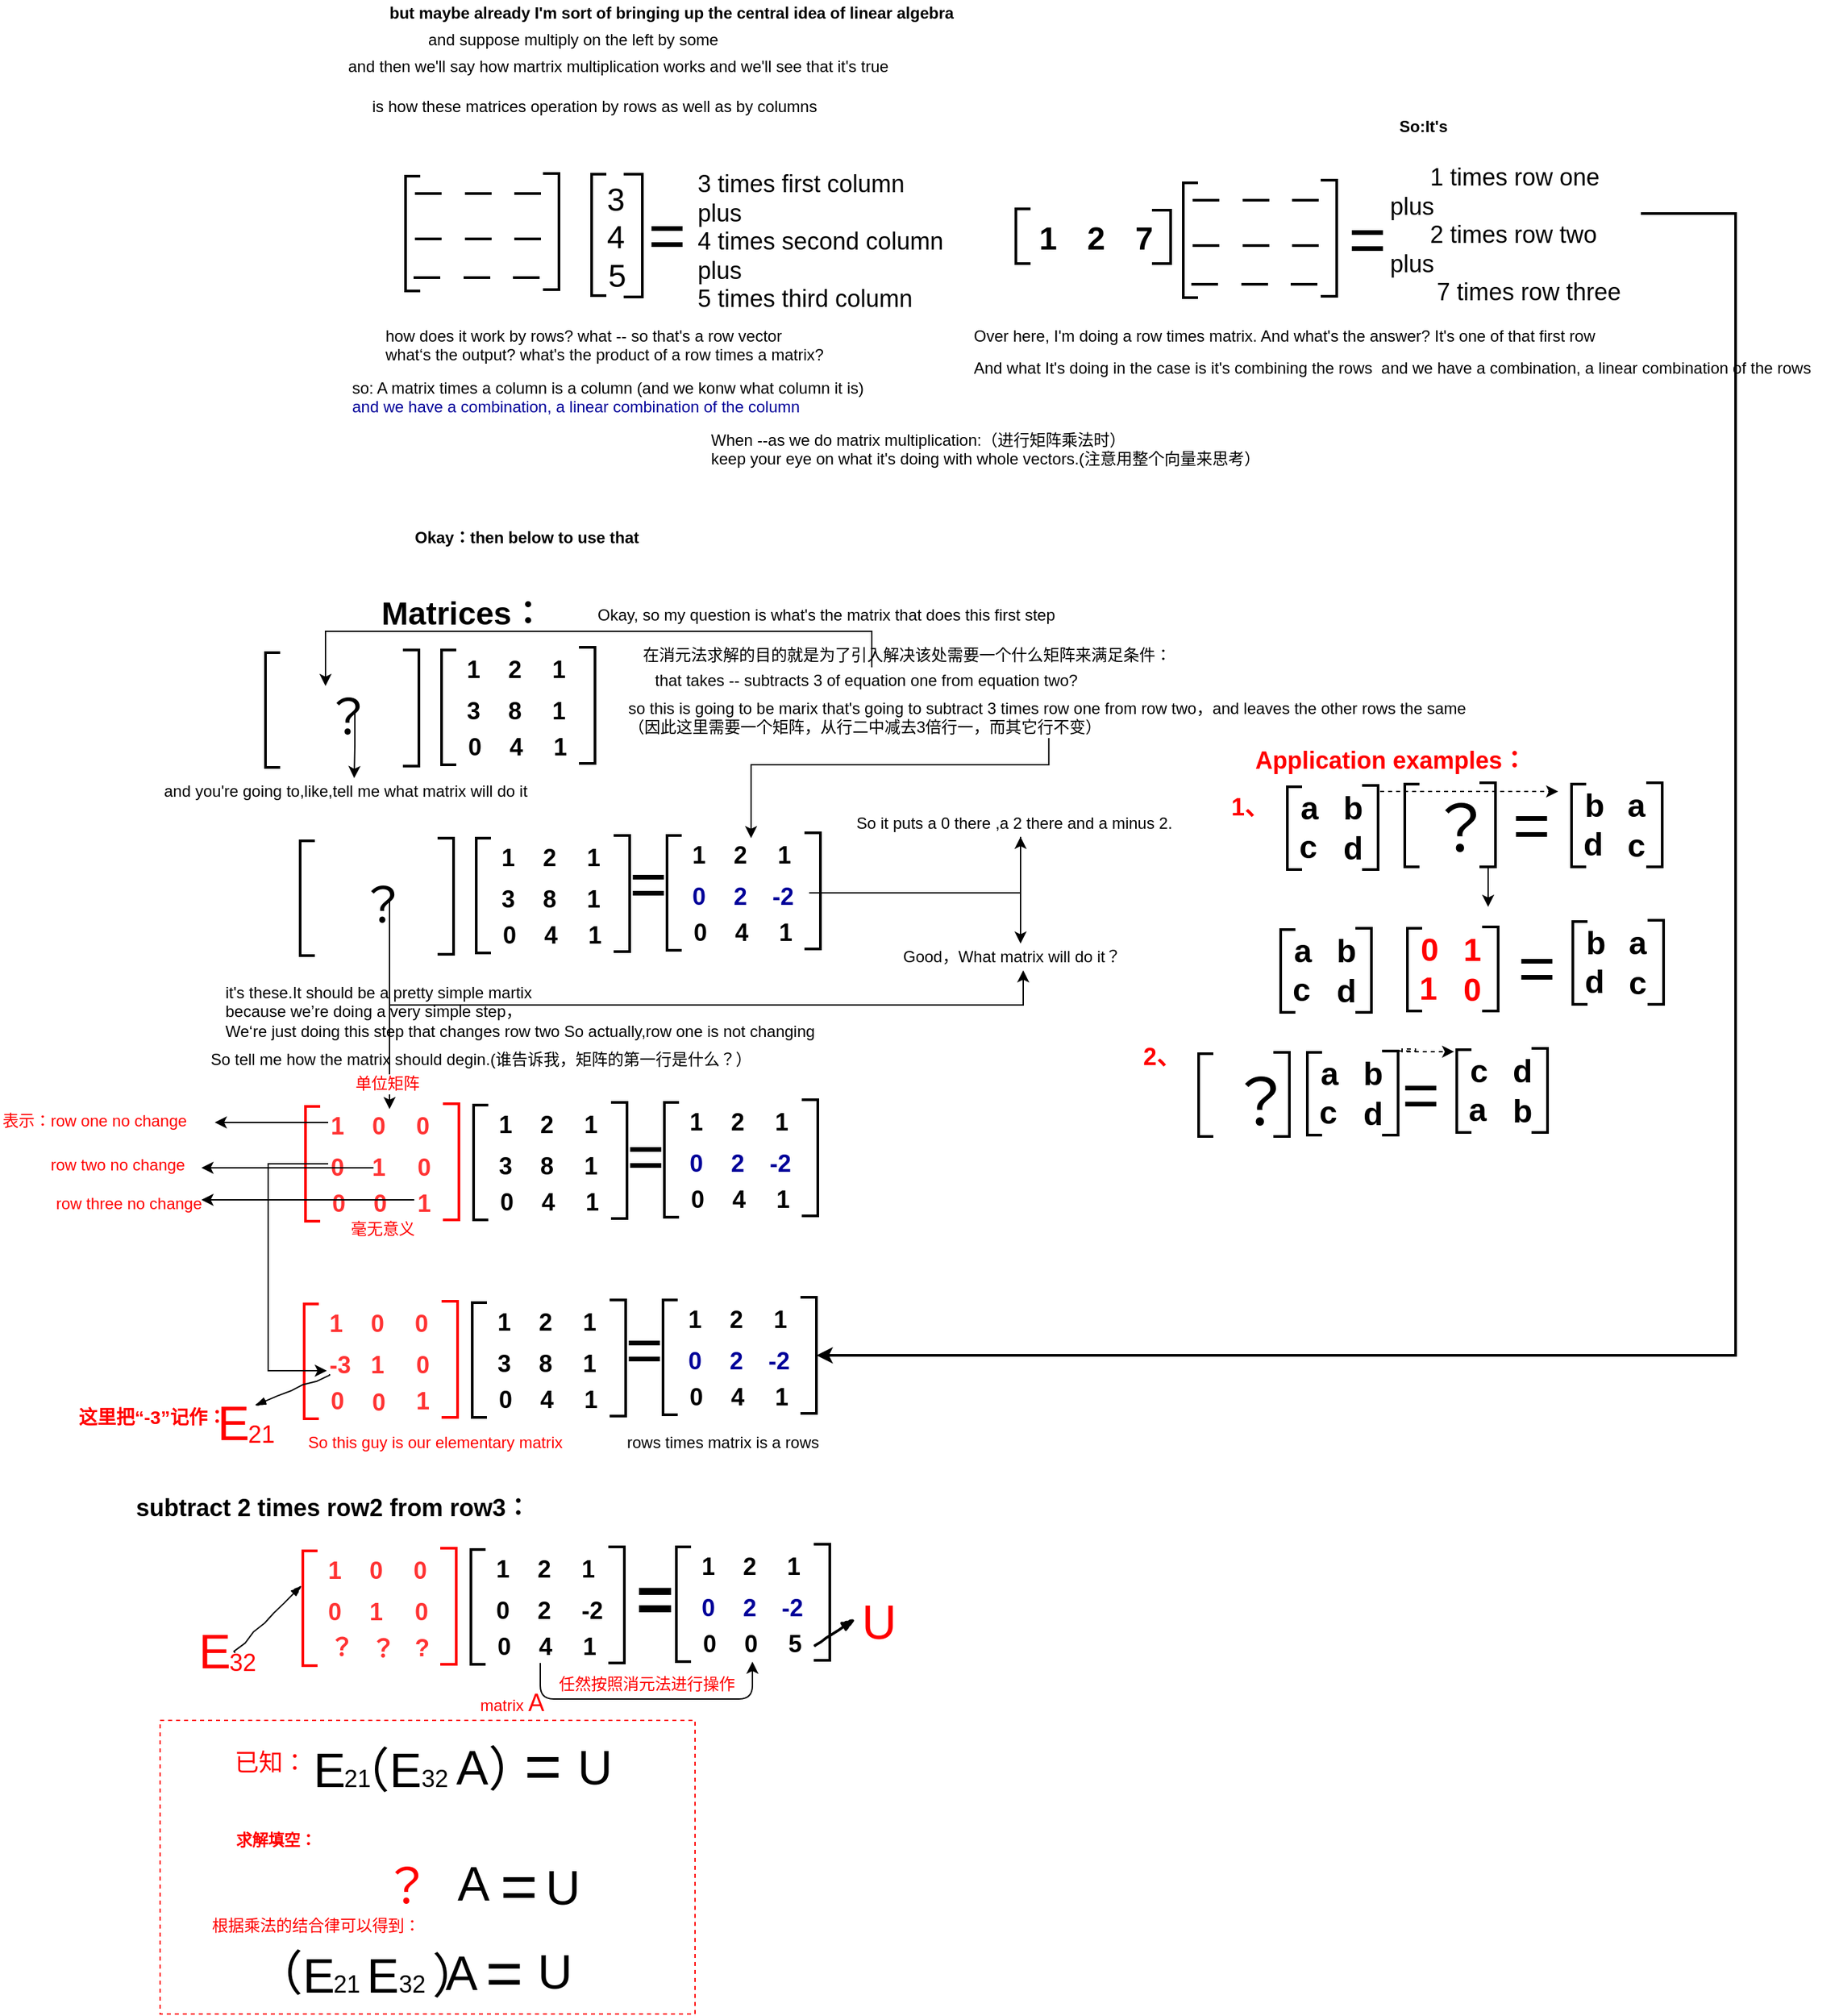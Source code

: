 <mxfile version="10.8.0" type="github"><diagram id="-7mXHD-GepfTN9AgLk7E" name="Page-1"><mxGraphModel dx="2221" dy="1939" grid="1" gridSize="10" guides="1" tooltips="1" connect="1" arrows="1" fold="1" page="1" pageScale="1" pageWidth="827" pageHeight="1169" math="0" shadow="0"><root><mxCell id="0"/><mxCell id="1" parent="0"/><mxCell id="Uu9AmT3nj6WKYAnCRlqI-411" value="" style="rounded=0;whiteSpace=wrap;html=1;dashed=1;strokeColor=#FF0000;strokeWidth=1;fontColor=#FF0000;shadow=0;" parent="1" vertex="1"><mxGeometry x="-111" y="1256" width="401" height="220" as="geometry"/></mxCell><mxCell id="Uu9AmT3nj6WKYAnCRlqI-1" value="" style="shape=partialRectangle;whiteSpace=wrap;html=1;bottom=1;right=1;left=1;top=0;fillColor=none;routingCenterX=-0.5;rotation=90;strokeWidth=2;" parent="1" vertex="1"><mxGeometry x="35" y="137" width="86" height="10" as="geometry"/></mxCell><mxCell id="Uu9AmT3nj6WKYAnCRlqI-2" value="" style="shape=partialRectangle;whiteSpace=wrap;html=1;bottom=1;right=1;left=1;top=0;fillColor=none;routingCenterX=-0.5;rotation=-90;strokeWidth=2;" parent="1" vertex="1"><mxGeometry x="139" y="135" width="87" height="11" as="geometry"/></mxCell><mxCell id="Uu9AmT3nj6WKYAnCRlqI-14" value="" style="shape=partialRectangle;whiteSpace=wrap;html=1;bottom=1;right=1;left=1;top=0;fillColor=none;routingCenterX=-0.5;rotation=90;strokeWidth=2;" parent="1" vertex="1"><mxGeometry x="172" y="138" width="91" height="10" as="geometry"/></mxCell><mxCell id="Uu9AmT3nj6WKYAnCRlqI-15" value="" style="shape=partialRectangle;whiteSpace=wrap;html=1;bottom=1;right=1;left=1;top=0;fillColor=none;routingCenterX=-0.5;rotation=-90;strokeWidth=2;" parent="1" vertex="1"><mxGeometry x="198" y="137" width="92" height="13" as="geometry"/></mxCell><mxCell id="Uu9AmT3nj6WKYAnCRlqI-17" value="&lt;font style=&quot;font-size: 24px&quot;&gt;&lt;span&gt;3&lt;/span&gt;&lt;/font&gt;" style="text;html=1;resizable=0;points=[];autosize=1;align=left;verticalAlign=top;spacingTop=-4;fontStyle=0" parent="1" vertex="1"><mxGeometry x="222" y="100" width="30" height="20" as="geometry"/></mxCell><mxCell id="Uu9AmT3nj6WKYAnCRlqI-18" value="&lt;font style=&quot;font-size: 24px&quot;&gt;&lt;span&gt;4&lt;/span&gt;&lt;/font&gt;" style="text;html=1;resizable=0;points=[];autosize=1;align=left;verticalAlign=top;spacingTop=-4;fontStyle=0" parent="1" vertex="1"><mxGeometry x="221.5" y="128" width="30" height="20" as="geometry"/></mxCell><mxCell id="Uu9AmT3nj6WKYAnCRlqI-20" value="&lt;font style=&quot;font-size: 24px&quot;&gt;&lt;span&gt;5&lt;/span&gt;&lt;/font&gt;" style="text;html=1;resizable=0;points=[];autosize=1;align=left;verticalAlign=top;spacingTop=-4;fontStyle=0" parent="1" vertex="1"><mxGeometry x="223" y="157" width="30" height="20" as="geometry"/></mxCell><mxCell id="Uu9AmT3nj6WKYAnCRlqI-28" value="" style="line;strokeWidth=2;html=1;" parent="1" vertex="1"><mxGeometry x="80" y="141" width="20" height="10" as="geometry"/></mxCell><mxCell id="Uu9AmT3nj6WKYAnCRlqI-29" value="" style="line;strokeWidth=2;html=1;" parent="1" vertex="1"><mxGeometry x="117.5" y="141" width="20" height="10" as="geometry"/></mxCell><mxCell id="Uu9AmT3nj6WKYAnCRlqI-30" value="" style="line;strokeWidth=2;html=1;" parent="1" vertex="1"><mxGeometry x="154.5" y="141" width="20" height="10" as="geometry"/></mxCell><mxCell id="Uu9AmT3nj6WKYAnCRlqI-31" value="" style="line;strokeWidth=2;html=1;" parent="1" vertex="1"><mxGeometry x="79" y="170" width="20" height="10" as="geometry"/></mxCell><mxCell id="Uu9AmT3nj6WKYAnCRlqI-32" value="" style="line;strokeWidth=2;html=1;" parent="1" vertex="1"><mxGeometry x="116.5" y="170" width="20" height="10" as="geometry"/></mxCell><mxCell id="Uu9AmT3nj6WKYAnCRlqI-33" value="" style="line;strokeWidth=2;html=1;" parent="1" vertex="1"><mxGeometry x="153.5" y="170" width="20" height="10" as="geometry"/></mxCell><mxCell id="Uu9AmT3nj6WKYAnCRlqI-34" value="" style="group" parent="1" vertex="1" connectable="0"><mxGeometry x="80" y="107" width="94.5" height="10" as="geometry"/></mxCell><mxCell id="Uu9AmT3nj6WKYAnCRlqI-3" value="" style="line;strokeWidth=2;html=1;" parent="Uu9AmT3nj6WKYAnCRlqI-34" vertex="1"><mxGeometry width="20" height="10" as="geometry"/></mxCell><mxCell id="Uu9AmT3nj6WKYAnCRlqI-25" value="" style="line;strokeWidth=2;html=1;" parent="Uu9AmT3nj6WKYAnCRlqI-34" vertex="1"><mxGeometry x="37.5" width="20" height="10" as="geometry"/></mxCell><mxCell id="Uu9AmT3nj6WKYAnCRlqI-26" value="" style="line;strokeWidth=2;html=1;" parent="Uu9AmT3nj6WKYAnCRlqI-34" vertex="1"><mxGeometry x="74.5" width="20" height="10" as="geometry"/></mxCell><mxCell id="Uu9AmT3nj6WKYAnCRlqI-36" value="&lt;font&gt;&lt;font style=&quot;font-size: 18px&quot;&gt;3 times first column&lt;br&gt;plus&lt;br&gt;4 times second column&lt;br&gt;plus&lt;br&gt;5 times third column&lt;/font&gt;&lt;br&gt;&lt;/font&gt;" style="text;html=1;resizable=0;points=[];autosize=1;align=left;verticalAlign=top;spacingTop=-4;fontStyle=0" parent="1" vertex="1"><mxGeometry x="290" y="92" width="200" height="80" as="geometry"/></mxCell><mxCell id="Uu9AmT3nj6WKYAnCRlqI-45" value="" style="group" parent="1" vertex="1" connectable="0"><mxGeometry x="515" y="129" width="145" height="22" as="geometry"/></mxCell><mxCell id="Uu9AmT3nj6WKYAnCRlqI-37" value="" style="shape=partialRectangle;whiteSpace=wrap;html=1;bottom=1;right=1;left=1;top=0;fillColor=none;routingCenterX=-0.5;rotation=90;strokeWidth=2;" parent="Uu9AmT3nj6WKYAnCRlqI-45" vertex="1"><mxGeometry y="10" width="41" height="10" as="geometry"/></mxCell><mxCell id="Uu9AmT3nj6WKYAnCRlqI-38" value="" style="shape=partialRectangle;whiteSpace=wrap;html=1;bottom=1;right=1;left=1;top=0;fillColor=none;routingCenterX=-0.5;rotation=-90;strokeWidth=2;" parent="Uu9AmT3nj6WKYAnCRlqI-45" vertex="1"><mxGeometry x="105" y="9" width="40" height="13" as="geometry"/></mxCell><mxCell id="Uu9AmT3nj6WKYAnCRlqI-42" value="&lt;font style=&quot;font-size: 24px&quot;&gt;1&lt;/font&gt;" style="text;html=1;resizable=0;points=[];autosize=1;align=left;verticalAlign=top;spacingTop=-4;fontStyle=1" parent="Uu9AmT3nj6WKYAnCRlqI-45" vertex="1"><mxGeometry x="31" width="30" height="20" as="geometry"/></mxCell><mxCell id="Uu9AmT3nj6WKYAnCRlqI-43" value="&lt;font style=&quot;font-size: 24px&quot;&gt;2&lt;/font&gt;" style="text;html=1;resizable=0;points=[];autosize=1;align=left;verticalAlign=top;spacingTop=-4;fontStyle=1" parent="Uu9AmT3nj6WKYAnCRlqI-45" vertex="1"><mxGeometry x="67" width="30" height="20" as="geometry"/></mxCell><mxCell id="Uu9AmT3nj6WKYAnCRlqI-44" value="&lt;font style=&quot;font-size: 24px&quot;&gt;7&lt;/font&gt;" style="text;html=1;resizable=0;points=[];autosize=1;align=left;verticalAlign=top;spacingTop=-4;fontStyle=1" parent="Uu9AmT3nj6WKYAnCRlqI-45" vertex="1"><mxGeometry x="103" width="30" height="20" as="geometry"/></mxCell><mxCell id="Uu9AmT3nj6WKYAnCRlqI-46" value="" style="shape=partialRectangle;whiteSpace=wrap;html=1;bottom=1;right=1;left=1;top=0;fillColor=none;routingCenterX=-0.5;rotation=90;strokeWidth=2;" parent="1" vertex="1"><mxGeometry x="618" y="142" width="86" height="10" as="geometry"/></mxCell><mxCell id="Uu9AmT3nj6WKYAnCRlqI-47" value="" style="shape=partialRectangle;whiteSpace=wrap;html=1;bottom=1;right=1;left=1;top=0;fillColor=none;routingCenterX=-0.5;rotation=-90;strokeWidth=2;" parent="1" vertex="1"><mxGeometry x="722" y="140" width="87" height="11" as="geometry"/></mxCell><mxCell id="Uu9AmT3nj6WKYAnCRlqI-48" value="" style="line;strokeWidth=2;html=1;" parent="1" vertex="1"><mxGeometry x="663" y="146" width="20" height="10" as="geometry"/></mxCell><mxCell id="Uu9AmT3nj6WKYAnCRlqI-49" value="" style="line;strokeWidth=2;html=1;" parent="1" vertex="1"><mxGeometry x="700.5" y="146" width="20" height="10" as="geometry"/></mxCell><mxCell id="Uu9AmT3nj6WKYAnCRlqI-50" value="" style="line;strokeWidth=2;html=1;" parent="1" vertex="1"><mxGeometry x="737.5" y="146" width="20" height="10" as="geometry"/></mxCell><mxCell id="Uu9AmT3nj6WKYAnCRlqI-51" value="" style="line;strokeWidth=2;html=1;" parent="1" vertex="1"><mxGeometry x="662" y="175" width="20" height="10" as="geometry"/></mxCell><mxCell id="Uu9AmT3nj6WKYAnCRlqI-52" value="" style="line;strokeWidth=2;html=1;" parent="1" vertex="1"><mxGeometry x="699.5" y="175" width="20" height="10" as="geometry"/></mxCell><mxCell id="Uu9AmT3nj6WKYAnCRlqI-53" value="" style="line;strokeWidth=2;html=1;" parent="1" vertex="1"><mxGeometry x="736.5" y="175" width="20" height="10" as="geometry"/></mxCell><mxCell id="Uu9AmT3nj6WKYAnCRlqI-54" value="" style="group" parent="1" vertex="1" connectable="0"><mxGeometry x="663" y="112" width="94.5" height="10" as="geometry"/></mxCell><mxCell id="Uu9AmT3nj6WKYAnCRlqI-55" value="" style="line;strokeWidth=2;html=1;" parent="Uu9AmT3nj6WKYAnCRlqI-54" vertex="1"><mxGeometry width="20" height="10" as="geometry"/></mxCell><mxCell id="Uu9AmT3nj6WKYAnCRlqI-56" value="" style="line;strokeWidth=2;html=1;" parent="Uu9AmT3nj6WKYAnCRlqI-54" vertex="1"><mxGeometry x="37.5" width="20" height="10" as="geometry"/></mxCell><mxCell id="Uu9AmT3nj6WKYAnCRlqI-57" value="" style="line;strokeWidth=2;html=1;" parent="Uu9AmT3nj6WKYAnCRlqI-54" vertex="1"><mxGeometry x="74.5" width="20" height="10" as="geometry"/></mxCell><mxCell id="Uu9AmT3nj6WKYAnCRlqI-58" value="and suppose multiply on the left by some&amp;nbsp;" style="text;html=1;resizable=0;points=[];autosize=1;align=left;verticalAlign=top;spacingTop=-4;" parent="1" vertex="1"><mxGeometry x="87.5" y="-13" width="240" height="20" as="geometry"/></mxCell><mxCell id="Uu9AmT3nj6WKYAnCRlqI-59" value="and then we'll say how martrix multiplication works and we'll see that it's true" style="text;html=1;resizable=0;points=[];autosize=1;align=left;verticalAlign=top;spacingTop=-4;" parent="1" vertex="1"><mxGeometry x="27.5" y="7" width="420" height="20" as="geometry"/></mxCell><mxCell id="Uu9AmT3nj6WKYAnCRlqI-60" value="&lt;b&gt;but maybe already I'm sort of bringing up the central idea of linear algebra&lt;/b&gt;" style="text;html=1;resizable=0;points=[];autosize=1;align=left;verticalAlign=top;spacingTop=-4;" parent="1" vertex="1"><mxGeometry x="58.5" y="-33" width="440" height="20" as="geometry"/></mxCell><mxCell id="Uu9AmT3nj6WKYAnCRlqI-61" value="is how these matrices operation by rows as well as by columns&amp;nbsp;&lt;br&gt;" style="text;html=1;resizable=0;points=[];autosize=1;align=left;verticalAlign=top;spacingTop=-4;" parent="1" vertex="1"><mxGeometry x="45.5" y="37" width="350" height="20" as="geometry"/></mxCell><mxCell id="Uu9AmT3nj6WKYAnCRlqI-62" value="how does it work by rows? what -- so that's a row vector&amp;nbsp; &amp;nbsp;&lt;br&gt;what‘s the output? what's the product of a row times a matrix?&lt;br&gt;" style="text;html=1;resizable=0;points=[];autosize=1;align=left;verticalAlign=top;spacingTop=-4;" parent="1" vertex="1"><mxGeometry x="56" y="209" width="340" height="30" as="geometry"/></mxCell><mxCell id="Uu9AmT3nj6WKYAnCRlqI-63" value="&lt;font style=&quot;font-size: 48px&quot;&gt;=&lt;/font&gt;" style="text;html=1;resizable=0;points=[];autosize=1;align=left;verticalAlign=top;spacingTop=-4;" parent="1" vertex="1"><mxGeometry x="253" y="112" width="40" height="30" as="geometry"/></mxCell><mxCell id="Uu9AmT3nj6WKYAnCRlqI-64" value="&lt;font style=&quot;font-size: 48px&quot;&gt;=&lt;/font&gt;" style="text;html=1;resizable=0;points=[];autosize=1;align=left;verticalAlign=top;spacingTop=-4;" parent="1" vertex="1"><mxGeometry x="778" y="115" width="40" height="30" as="geometry"/></mxCell><mxCell id="Uu9AmT3nj6WKYAnCRlqI-65" value="so: A matrix times a column is a column (and we konw what column it is)&lt;br&gt;&lt;font color=&quot;#000099&quot;&gt;and we have a combination, a linear combination of the column&lt;/font&gt;&amp;nbsp;&lt;br&gt;" style="text;html=1;resizable=0;points=[];autosize=1;align=left;verticalAlign=top;spacingTop=-4;" parent="1" vertex="1"><mxGeometry x="31" y="248" width="400" height="30" as="geometry"/></mxCell><mxCell id="Uu9AmT3nj6WKYAnCRlqI-66" value="Over here, I'm doing a row times matrix. And what's the answer? It's one of that first row" style="text;html=1;resizable=0;points=[];autosize=1;align=left;verticalAlign=top;spacingTop=-4;" parent="1" vertex="1"><mxGeometry x="496.5" y="209" width="480" height="20" as="geometry"/></mxCell><mxCell id="Uu9AmT3nj6WKYAnCRlqI-67" value="&lt;b&gt;So:It's&amp;nbsp;&lt;/b&gt;&lt;br&gt;" style="text;html=1;resizable=0;points=[];autosize=1;align=left;verticalAlign=top;spacingTop=-4;" parent="1" vertex="1"><mxGeometry x="816" y="52" width="60" height="20" as="geometry"/></mxCell><mxCell id="Uu9AmT3nj6WKYAnCRlqI-228" style="edgeStyle=orthogonalEdgeStyle;rounded=0;orthogonalLoop=1;jettySize=auto;html=1;entryX=0.5;entryY=1;entryDx=0;entryDy=0;strokeWidth=2;fontColor=#FF0000;" parent="1" source="Uu9AmT3nj6WKYAnCRlqI-68" target="Uu9AmT3nj6WKYAnCRlqI-207" edge="1"><mxGeometry relative="1" as="geometry"><Array as="points"><mxPoint x="1070" y="127"/><mxPoint x="1070" y="983"/></Array></mxGeometry></mxCell><mxCell id="Uu9AmT3nj6WKYAnCRlqI-68" value="&lt;font style=&quot;font-size: 18px&quot;&gt;&amp;nbsp; &amp;nbsp; &amp;nbsp; 1 times row one&lt;br&gt;plus&lt;br&gt;&amp;nbsp; &amp;nbsp; &amp;nbsp; 2 times row two&lt;br&gt;plus&amp;nbsp;&lt;br&gt;&amp;nbsp; &amp;nbsp; &amp;nbsp; &amp;nbsp;7 times row three&lt;/font&gt;&lt;br&gt;" style="text;html=1;resizable=0;points=[];autosize=1;align=left;verticalAlign=top;spacingTop=-4;" parent="1" vertex="1"><mxGeometry x="809" y="87" width="190" height="80" as="geometry"/></mxCell><mxCell id="Uu9AmT3nj6WKYAnCRlqI-69" value="When --as we do matrix multiplication:（进行矩阵乘法时）&lt;br&gt;keep your eye on what it's doing with whole vectors.(注意用整个向量来思考）&lt;br&gt;" style="text;html=1;resizable=0;points=[];autosize=1;align=left;verticalAlign=top;spacingTop=-4;" parent="1" vertex="1"><mxGeometry x="300" y="287" width="430" height="30" as="geometry"/></mxCell><mxCell id="Uu9AmT3nj6WKYAnCRlqI-70" value="And what It's doing in the case is it's combining the rows&amp;nbsp; and we have a combination, a linear combination of the rows&amp;nbsp;" style="text;html=1;resizable=0;points=[];autosize=1;align=left;verticalAlign=top;spacingTop=-4;" parent="1" vertex="1"><mxGeometry x="496.5" y="233" width="650" height="20" as="geometry"/></mxCell><mxCell id="Uu9AmT3nj6WKYAnCRlqI-71" value="&lt;b&gt;Okay：then below to use that&lt;/b&gt;" style="text;html=1;resizable=0;points=[];autosize=1;align=left;verticalAlign=top;spacingTop=-4;" parent="1" vertex="1"><mxGeometry x="78" y="360" width="180" height="20" as="geometry"/></mxCell><mxCell id="Uu9AmT3nj6WKYAnCRlqI-72" value="&lt;b&gt;&lt;font style=&quot;font-size: 24px&quot;&gt;Matrices：&lt;/font&gt;&lt;/b&gt;" style="text;html=1;resizable=0;points=[];autosize=1;align=left;verticalAlign=top;spacingTop=-4;" parent="1" vertex="1"><mxGeometry x="53" y="410" width="140" height="20" as="geometry"/></mxCell><mxCell id="Uu9AmT3nj6WKYAnCRlqI-78" value="" style="shape=partialRectangle;whiteSpace=wrap;html=1;bottom=1;right=1;left=1;top=0;fillColor=none;routingCenterX=-0.5;rotation=90;strokeWidth=2;" parent="1" vertex="1"><mxGeometry x="62" y="492" width="86" height="10" as="geometry"/></mxCell><mxCell id="Uu9AmT3nj6WKYAnCRlqI-79" value="" style="shape=partialRectangle;whiteSpace=wrap;html=1;bottom=1;right=1;left=1;top=0;fillColor=none;routingCenterX=-0.5;rotation=-90;strokeWidth=2;" parent="1" vertex="1"><mxGeometry x="166" y="490" width="87" height="11" as="geometry"/></mxCell><mxCell id="Uu9AmT3nj6WKYAnCRlqI-80" value="&lt;font style=&quot;font-size: 18px&quot;&gt;&lt;b&gt;1&lt;/b&gt;&lt;/font&gt;" style="text;html=1;resizable=0;points=[];autosize=1;align=left;verticalAlign=top;spacingTop=-4;" parent="1" vertex="1"><mxGeometry x="117" y="456" width="30" height="20" as="geometry"/></mxCell><mxCell id="Uu9AmT3nj6WKYAnCRlqI-81" value="&lt;b&gt;&lt;font style=&quot;font-size: 18px&quot;&gt;2&lt;/font&gt;&lt;/b&gt;" style="text;html=1;resizable=0;points=[];autosize=1;align=left;verticalAlign=top;spacingTop=-4;" parent="1" vertex="1"><mxGeometry x="148" y="456" width="30" height="20" as="geometry"/></mxCell><mxCell id="Uu9AmT3nj6WKYAnCRlqI-82" value="&lt;b&gt;&lt;font style=&quot;font-size: 18px&quot;&gt;1&lt;/font&gt;&lt;/b&gt;" style="text;html=1;resizable=0;points=[];autosize=1;align=left;verticalAlign=top;spacingTop=-4;" parent="1" vertex="1"><mxGeometry x="180.5" y="456" width="30" height="20" as="geometry"/></mxCell><mxCell id="Uu9AmT3nj6WKYAnCRlqI-83" value="&lt;font style=&quot;font-size: 18px&quot;&gt;&lt;b&gt;3&lt;/b&gt;&lt;/font&gt;" style="text;html=1;resizable=0;points=[];autosize=1;align=left;verticalAlign=top;spacingTop=-4;" parent="1" vertex="1"><mxGeometry x="117" y="487" width="30" height="20" as="geometry"/></mxCell><mxCell id="Uu9AmT3nj6WKYAnCRlqI-84" value="&lt;b&gt;&lt;font style=&quot;font-size: 18px&quot;&gt;8&lt;/font&gt;&lt;/b&gt;" style="text;html=1;resizable=0;points=[];autosize=1;align=left;verticalAlign=top;spacingTop=-4;" parent="1" vertex="1"><mxGeometry x="148" y="487" width="30" height="20" as="geometry"/></mxCell><mxCell id="Uu9AmT3nj6WKYAnCRlqI-85" value="&lt;b&gt;&lt;font style=&quot;font-size: 18px&quot;&gt;1&lt;/font&gt;&lt;/b&gt;" style="text;html=1;resizable=0;points=[];autosize=1;align=left;verticalAlign=top;spacingTop=-4;" parent="1" vertex="1"><mxGeometry x="180.5" y="487" width="30" height="20" as="geometry"/></mxCell><mxCell id="Uu9AmT3nj6WKYAnCRlqI-86" value="&lt;font style=&quot;font-size: 18px&quot;&gt;&lt;b&gt;0&lt;/b&gt;&lt;/font&gt;" style="text;html=1;resizable=0;points=[];autosize=1;align=left;verticalAlign=top;spacingTop=-4;" parent="1" vertex="1"><mxGeometry x="118" y="514" width="30" height="20" as="geometry"/></mxCell><mxCell id="Uu9AmT3nj6WKYAnCRlqI-87" value="&lt;b&gt;&lt;font style=&quot;font-size: 18px&quot;&gt;4&lt;/font&gt;&lt;/b&gt;" style="text;html=1;resizable=0;points=[];autosize=1;align=left;verticalAlign=top;spacingTop=-4;" parent="1" vertex="1"><mxGeometry x="149" y="514" width="30" height="20" as="geometry"/></mxCell><mxCell id="Uu9AmT3nj6WKYAnCRlqI-88" value="&lt;b&gt;&lt;font style=&quot;font-size: 18px&quot;&gt;1&lt;/font&gt;&lt;/b&gt;" style="text;html=1;resizable=0;points=[];autosize=1;align=left;verticalAlign=top;spacingTop=-4;" parent="1" vertex="1"><mxGeometry x="181.5" y="514" width="30" height="20" as="geometry"/></mxCell><mxCell id="Uu9AmT3nj6WKYAnCRlqI-89" value="Okay, so my question is what's the matrix that does this first step" style="text;html=1;resizable=0;points=[];autosize=1;align=left;verticalAlign=top;spacingTop=-4;" parent="1" vertex="1"><mxGeometry x="215" y="418" width="360" height="20" as="geometry"/></mxCell><mxCell id="Uu9AmT3nj6WKYAnCRlqI-90" value="在消元法求解的目的就是为了引入解决该处需要一个什么矩阵来满足条件：&lt;br&gt;" style="text;html=1;resizable=0;points=[];autosize=1;align=left;verticalAlign=top;spacingTop=-4;" parent="1" vertex="1"><mxGeometry x="249" y="448" width="410" height="20" as="geometry"/></mxCell><mxCell id="Uu9AmT3nj6WKYAnCRlqI-91" value="so this is going to be marix that's going to subtract 3 times row one from row two，and leaves the other rows the same&amp;nbsp;&lt;br&gt;（因此这里需要一个矩阵，从行二中减去3倍行一，而其它行不变）&lt;br&gt;" style="text;html=1;resizable=0;points=[];autosize=1;align=left;verticalAlign=top;spacingTop=-4;" parent="1" vertex="1"><mxGeometry x="238" y="488" width="650" height="30" as="geometry"/></mxCell><mxCell id="Uu9AmT3nj6WKYAnCRlqI-98" style="edgeStyle=orthogonalEdgeStyle;rounded=0;orthogonalLoop=1;jettySize=auto;html=1;entryX=0.06;entryY=0.05;entryDx=0;entryDy=0;entryPerimeter=0;strokeWidth=1;" parent="1" source="Uu9AmT3nj6WKYAnCRlqI-92" target="Uu9AmT3nj6WKYAnCRlqI-95" edge="1"><mxGeometry relative="1" as="geometry"><Array as="points"><mxPoint x="423" y="440"/><mxPoint x="13" y="440"/></Array></mxGeometry></mxCell><mxCell id="Uu9AmT3nj6WKYAnCRlqI-92" value="that takes -- subtracts 3 of equation one from equation two?" style="text;html=1;resizable=0;points=[];autosize=1;align=left;verticalAlign=top;spacingTop=-4;" parent="1" vertex="1"><mxGeometry x="257.5" y="467" width="330" height="20" as="geometry"/></mxCell><mxCell id="Uu9AmT3nj6WKYAnCRlqI-93" value="" style="shape=partialRectangle;whiteSpace=wrap;html=1;bottom=1;right=1;left=1;top=0;fillColor=none;routingCenterX=-0.5;rotation=90;strokeWidth=2;" parent="1" vertex="1"><mxGeometry x="-70" y="494" width="86" height="10" as="geometry"/></mxCell><mxCell id="Uu9AmT3nj6WKYAnCRlqI-94" value="" style="shape=partialRectangle;whiteSpace=wrap;html=1;bottom=1;right=1;left=1;top=0;fillColor=none;routingCenterX=-0.5;rotation=-90;strokeWidth=2;" parent="1" vertex="1"><mxGeometry x="34" y="492" width="87" height="11" as="geometry"/></mxCell><mxCell id="Uu9AmT3nj6WKYAnCRlqI-97" value="" style="edgeStyle=orthogonalEdgeStyle;rounded=0;orthogonalLoop=1;jettySize=auto;html=1;" parent="1" source="Uu9AmT3nj6WKYAnCRlqI-95" target="Uu9AmT3nj6WKYAnCRlqI-96" edge="1"><mxGeometry relative="1" as="geometry"/></mxCell><mxCell id="Uu9AmT3nj6WKYAnCRlqI-95" value="&lt;font style=&quot;font-size: 36px&quot;&gt;？&lt;/font&gt;" style="text;html=1;resizable=0;points=[];autosize=1;align=left;verticalAlign=top;spacingTop=-4;" parent="1" vertex="1"><mxGeometry x="10" y="480" width="50" height="20" as="geometry"/></mxCell><mxCell id="Uu9AmT3nj6WKYAnCRlqI-96" value="&lt;font style=&quot;font-size: 12px&quot;&gt;and you're going to,like,tell me what matrix will do it&amp;nbsp;&lt;/font&gt;" style="text;html=1;resizable=0;points=[];autosize=1;align=left;verticalAlign=top;spacingTop=-4;" parent="1" vertex="1"><mxGeometry x="-110.5" y="550" width="290" height="20" as="geometry"/></mxCell><mxCell id="Uu9AmT3nj6WKYAnCRlqI-101" value="" style="shape=partialRectangle;whiteSpace=wrap;html=1;bottom=1;right=1;left=1;top=0;fillColor=none;routingCenterX=-0.5;rotation=90;strokeWidth=2;" parent="1" vertex="1"><mxGeometry x="88" y="633" width="86" height="10" as="geometry"/></mxCell><mxCell id="Uu9AmT3nj6WKYAnCRlqI-102" value="" style="shape=partialRectangle;whiteSpace=wrap;html=1;bottom=1;right=1;left=1;top=0;fillColor=none;routingCenterX=-0.5;rotation=-90;strokeWidth=2;" parent="1" vertex="1"><mxGeometry x="192" y="631" width="87" height="11" as="geometry"/></mxCell><mxCell id="Uu9AmT3nj6WKYAnCRlqI-103" value="&lt;font style=&quot;font-size: 18px&quot;&gt;&lt;b&gt;1&lt;/b&gt;&lt;/font&gt;" style="text;html=1;resizable=0;points=[];autosize=1;align=left;verticalAlign=top;spacingTop=-4;" parent="1" vertex="1"><mxGeometry x="143" y="597" width="30" height="20" as="geometry"/></mxCell><mxCell id="Uu9AmT3nj6WKYAnCRlqI-104" value="&lt;b&gt;&lt;font style=&quot;font-size: 18px&quot;&gt;2&lt;/font&gt;&lt;/b&gt;" style="text;html=1;resizable=0;points=[];autosize=1;align=left;verticalAlign=top;spacingTop=-4;" parent="1" vertex="1"><mxGeometry x="174" y="597" width="30" height="20" as="geometry"/></mxCell><mxCell id="Uu9AmT3nj6WKYAnCRlqI-105" value="&lt;b&gt;&lt;font style=&quot;font-size: 18px&quot;&gt;1&lt;/font&gt;&lt;/b&gt;" style="text;html=1;resizable=0;points=[];autosize=1;align=left;verticalAlign=top;spacingTop=-4;" parent="1" vertex="1"><mxGeometry x="206.5" y="597" width="30" height="20" as="geometry"/></mxCell><mxCell id="Uu9AmT3nj6WKYAnCRlqI-106" value="&lt;font style=&quot;font-size: 18px&quot;&gt;&lt;b&gt;3&lt;/b&gt;&lt;/font&gt;" style="text;html=1;resizable=0;points=[];autosize=1;align=left;verticalAlign=top;spacingTop=-4;" parent="1" vertex="1"><mxGeometry x="143" y="628" width="30" height="20" as="geometry"/></mxCell><mxCell id="Uu9AmT3nj6WKYAnCRlqI-107" value="&lt;b&gt;&lt;font style=&quot;font-size: 18px&quot;&gt;8&lt;/font&gt;&lt;/b&gt;" style="text;html=1;resizable=0;points=[];autosize=1;align=left;verticalAlign=top;spacingTop=-4;" parent="1" vertex="1"><mxGeometry x="174" y="628" width="30" height="20" as="geometry"/></mxCell><mxCell id="Uu9AmT3nj6WKYAnCRlqI-108" value="&lt;b&gt;&lt;font style=&quot;font-size: 18px&quot;&gt;1&lt;/font&gt;&lt;/b&gt;" style="text;html=1;resizable=0;points=[];autosize=1;align=left;verticalAlign=top;spacingTop=-4;" parent="1" vertex="1"><mxGeometry x="206.5" y="628" width="30" height="20" as="geometry"/></mxCell><mxCell id="Uu9AmT3nj6WKYAnCRlqI-109" value="&lt;font style=&quot;font-size: 18px&quot;&gt;&lt;b&gt;0&lt;/b&gt;&lt;/font&gt;" style="text;html=1;resizable=0;points=[];autosize=1;align=left;verticalAlign=top;spacingTop=-4;" parent="1" vertex="1"><mxGeometry x="144" y="655" width="30" height="20" as="geometry"/></mxCell><mxCell id="Uu9AmT3nj6WKYAnCRlqI-110" value="&lt;b&gt;&lt;font style=&quot;font-size: 18px&quot;&gt;4&lt;/font&gt;&lt;/b&gt;" style="text;html=1;resizable=0;points=[];autosize=1;align=left;verticalAlign=top;spacingTop=-4;" parent="1" vertex="1"><mxGeometry x="175" y="655" width="30" height="20" as="geometry"/></mxCell><mxCell id="Uu9AmT3nj6WKYAnCRlqI-111" value="&lt;b&gt;&lt;font style=&quot;font-size: 18px&quot;&gt;1&lt;/font&gt;&lt;/b&gt;" style="text;html=1;resizable=0;points=[];autosize=1;align=left;verticalAlign=top;spacingTop=-4;" parent="1" vertex="1"><mxGeometry x="207.5" y="655" width="30" height="20" as="geometry"/></mxCell><mxCell id="Uu9AmT3nj6WKYAnCRlqI-112" value="" style="shape=partialRectangle;whiteSpace=wrap;html=1;bottom=1;right=1;left=1;top=0;fillColor=none;routingCenterX=-0.5;rotation=90;strokeWidth=2;" parent="1" vertex="1"><mxGeometry x="-44" y="635" width="86" height="10" as="geometry"/></mxCell><mxCell id="Uu9AmT3nj6WKYAnCRlqI-113" value="" style="shape=partialRectangle;whiteSpace=wrap;html=1;bottom=1;right=1;left=1;top=0;fillColor=none;routingCenterX=-0.5;rotation=-90;strokeWidth=2;" parent="1" vertex="1"><mxGeometry x="60" y="633" width="87" height="11" as="geometry"/></mxCell><mxCell id="Uu9AmT3nj6WKYAnCRlqI-136" style="edgeStyle=orthogonalEdgeStyle;rounded=0;orthogonalLoop=1;jettySize=auto;html=1;strokeWidth=1;" parent="1" source="Uu9AmT3nj6WKYAnCRlqI-114" target="Uu9AmT3nj6WKYAnCRlqI-135" edge="1"><mxGeometry relative="1" as="geometry"><Array as="points"><mxPoint x="61" y="720"/><mxPoint x="536" y="720"/></Array></mxGeometry></mxCell><mxCell id="Uu9AmT3nj6WKYAnCRlqI-138" style="edgeStyle=orthogonalEdgeStyle;rounded=0;orthogonalLoop=1;jettySize=auto;html=1;strokeWidth=1;" parent="1" source="Uu9AmT3nj6WKYAnCRlqI-114" target="Uu9AmT3nj6WKYAnCRlqI-144" edge="1"><mxGeometry relative="1" as="geometry"><mxPoint x="61" y="790" as="targetPoint"/></mxGeometry></mxCell><mxCell id="Uu9AmT3nj6WKYAnCRlqI-178" value="单位矩阵" style="text;html=1;resizable=0;points=[];align=center;verticalAlign=middle;labelBackgroundColor=#ffffff;fontColor=#FF0000;" parent="Uu9AmT3nj6WKYAnCRlqI-138" vertex="1" connectable="0"><mxGeometry x="-0.342" y="-1" relative="1" as="geometry"><mxPoint x="-1.5" y="86" as="offset"/></mxGeometry></mxCell><mxCell id="Uu9AmT3nj6WKYAnCRlqI-114" value="&lt;font style=&quot;font-size: 36px&quot;&gt;？&lt;/font&gt;" style="text;html=1;resizable=0;points=[];autosize=1;align=left;verticalAlign=top;spacingTop=-4;" parent="1" vertex="1"><mxGeometry x="36" y="621" width="50" height="20" as="geometry"/></mxCell><mxCell id="Uu9AmT3nj6WKYAnCRlqI-119" style="edgeStyle=orthogonalEdgeStyle;rounded=0;orthogonalLoop=1;jettySize=auto;html=1;strokeWidth=1;exitX=0.488;exitY=1.067;exitDx=0;exitDy=0;exitPerimeter=0;" parent="1" source="Uu9AmT3nj6WKYAnCRlqI-91" target="Uu9AmT3nj6WKYAnCRlqI-123" edge="1"><mxGeometry relative="1" as="geometry"><mxPoint x="330" y="600" as="targetPoint"/><Array as="points"><mxPoint x="555" y="540"/><mxPoint x="332" y="540"/></Array></mxGeometry></mxCell><mxCell id="Uu9AmT3nj6WKYAnCRlqI-120" value="" style="shape=partialRectangle;whiteSpace=wrap;html=1;bottom=1;right=1;left=1;top=0;fillColor=none;routingCenterX=-0.5;rotation=90;strokeWidth=2;" parent="1" vertex="1"><mxGeometry x="231" y="631" width="86" height="10" as="geometry"/></mxCell><mxCell id="Uu9AmT3nj6WKYAnCRlqI-121" value="" style="shape=partialRectangle;whiteSpace=wrap;html=1;bottom=1;right=1;left=1;top=0;fillColor=none;routingCenterX=-0.5;rotation=-90;strokeWidth=2;" parent="1" vertex="1"><mxGeometry x="335" y="629" width="87" height="11" as="geometry"/></mxCell><mxCell id="Uu9AmT3nj6WKYAnCRlqI-122" value="&lt;font style=&quot;font-size: 18px&quot;&gt;&lt;b&gt;1&lt;/b&gt;&lt;/font&gt;" style="text;html=1;resizable=0;points=[];autosize=1;align=left;verticalAlign=top;spacingTop=-4;" parent="1" vertex="1"><mxGeometry x="286" y="595" width="30" height="20" as="geometry"/></mxCell><mxCell id="Uu9AmT3nj6WKYAnCRlqI-123" value="&lt;b&gt;&lt;font style=&quot;font-size: 18px&quot;&gt;2&lt;/font&gt;&lt;/b&gt;" style="text;html=1;resizable=0;points=[];autosize=1;align=left;verticalAlign=top;spacingTop=-4;" parent="1" vertex="1"><mxGeometry x="317" y="595" width="30" height="20" as="geometry"/></mxCell><mxCell id="Uu9AmT3nj6WKYAnCRlqI-124" value="&lt;b&gt;&lt;font style=&quot;font-size: 18px&quot;&gt;1&lt;/font&gt;&lt;/b&gt;" style="text;html=1;resizable=0;points=[];autosize=1;align=left;verticalAlign=top;spacingTop=-4;" parent="1" vertex="1"><mxGeometry x="349.5" y="595" width="30" height="20" as="geometry"/></mxCell><mxCell id="Uu9AmT3nj6WKYAnCRlqI-128" value="&lt;font style=&quot;font-size: 18px&quot;&gt;&lt;b&gt;0&lt;/b&gt;&lt;/font&gt;" style="text;html=1;resizable=0;points=[];autosize=1;align=left;verticalAlign=top;spacingTop=-4;" parent="1" vertex="1"><mxGeometry x="287" y="653" width="30" height="20" as="geometry"/></mxCell><mxCell id="Uu9AmT3nj6WKYAnCRlqI-129" value="&lt;b&gt;&lt;font style=&quot;font-size: 18px&quot;&gt;4&lt;/font&gt;&lt;/b&gt;" style="text;html=1;resizable=0;points=[];autosize=1;align=left;verticalAlign=top;spacingTop=-4;" parent="1" vertex="1"><mxGeometry x="318" y="653" width="30" height="20" as="geometry"/></mxCell><mxCell id="Uu9AmT3nj6WKYAnCRlqI-130" value="&lt;b&gt;&lt;font style=&quot;font-size: 18px&quot;&gt;1&lt;/font&gt;&lt;/b&gt;" style="text;html=1;resizable=0;points=[];autosize=1;align=left;verticalAlign=top;spacingTop=-4;" parent="1" vertex="1"><mxGeometry x="350.5" y="653" width="30" height="20" as="geometry"/></mxCell><mxCell id="Uu9AmT3nj6WKYAnCRlqI-131" value="" style="group" parent="1" vertex="1" connectable="0"><mxGeometry x="286" y="626" width="89.5" height="20" as="geometry"/></mxCell><mxCell id="Uu9AmT3nj6WKYAnCRlqI-125" value="&lt;font style=&quot;font-size: 18px&quot; color=&quot;#000099&quot;&gt;&lt;b&gt;0&lt;/b&gt;&lt;/font&gt;" style="text;html=1;resizable=0;points=[];autosize=1;align=left;verticalAlign=top;spacingTop=-4;" parent="Uu9AmT3nj6WKYAnCRlqI-131" vertex="1"><mxGeometry width="30" height="20" as="geometry"/></mxCell><mxCell id="Uu9AmT3nj6WKYAnCRlqI-126" value="&lt;b&gt;&lt;font style=&quot;font-size: 18px&quot; color=&quot;#000099&quot;&gt;2&lt;/font&gt;&lt;/b&gt;" style="text;html=1;resizable=0;points=[];autosize=1;align=left;verticalAlign=top;spacingTop=-4;" parent="Uu9AmT3nj6WKYAnCRlqI-131" vertex="1"><mxGeometry x="31" width="30" height="20" as="geometry"/></mxCell><mxCell id="Uu9AmT3nj6WKYAnCRlqI-127" value="&lt;b&gt;&lt;font style=&quot;font-size: 18px&quot; color=&quot;#000099&quot;&gt;-2&lt;/font&gt;&lt;/b&gt;" style="text;html=1;resizable=0;points=[];autosize=1;align=left;verticalAlign=top;spacingTop=-4;" parent="Uu9AmT3nj6WKYAnCRlqI-131" vertex="1"><mxGeometry x="59.5" width="30" height="20" as="geometry"/></mxCell><mxCell id="Uu9AmT3nj6WKYAnCRlqI-132" style="edgeStyle=orthogonalEdgeStyle;rounded=0;orthogonalLoop=1;jettySize=auto;html=1;strokeWidth=1;" parent="1" source="Uu9AmT3nj6WKYAnCRlqI-127" target="Uu9AmT3nj6WKYAnCRlqI-133" edge="1"><mxGeometry relative="1" as="geometry"><mxPoint x="400" y="610" as="targetPoint"/></mxGeometry></mxCell><mxCell id="Uu9AmT3nj6WKYAnCRlqI-134" style="edgeStyle=orthogonalEdgeStyle;rounded=0;orthogonalLoop=1;jettySize=auto;html=1;strokeWidth=1;" parent="1" source="Uu9AmT3nj6WKYAnCRlqI-133" target="Uu9AmT3nj6WKYAnCRlqI-135" edge="1"><mxGeometry relative="1" as="geometry"><mxPoint x="534" y="670" as="targetPoint"/></mxGeometry></mxCell><mxCell id="Uu9AmT3nj6WKYAnCRlqI-133" value="So it puts a 0 there ,a 2 there and a minus 2." style="text;html=1;resizable=0;points=[];autosize=1;align=left;verticalAlign=top;spacingTop=-4;" parent="1" vertex="1"><mxGeometry x="409" y="574" width="250" height="20" as="geometry"/></mxCell><mxCell id="Uu9AmT3nj6WKYAnCRlqI-135" value="Good，What matrix will do it？" style="text;html=1;resizable=0;points=[];autosize=1;align=left;verticalAlign=top;spacingTop=-4;" parent="1" vertex="1"><mxGeometry x="444" y="674" width="180" height="20" as="geometry"/></mxCell><mxCell id="Uu9AmT3nj6WKYAnCRlqI-137" value="it's these.It should be a pretty simple martix&lt;br&gt;because we’re doing a very simple step，&lt;br&gt;We‘re just doing this step that changes row two So actually,row one is not changing&lt;br&gt;" style="text;html=1;resizable=0;points=[];autosize=1;align=left;verticalAlign=top;spacingTop=-4;" parent="1" vertex="1"><mxGeometry x="-64" y="701" width="460" height="40" as="geometry"/></mxCell><mxCell id="Uu9AmT3nj6WKYAnCRlqI-139" value="So tell me how the matrix should degin.(谁告诉我，矩阵的第一行是什么？）" style="text;html=1;resizable=0;points=[];autosize=1;align=left;verticalAlign=top;spacingTop=-4;" parent="1" vertex="1"><mxGeometry x="-75" y="751" width="420" height="20" as="geometry"/></mxCell><mxCell id="Uu9AmT3nj6WKYAnCRlqI-141" value="" style="shape=partialRectangle;whiteSpace=wrap;html=1;bottom=1;right=1;left=1;top=0;fillColor=none;routingCenterX=-0.5;rotation=90;strokeWidth=2;strokeColor=#FF0000;" parent="1" vertex="1"><mxGeometry x="-40" y="834" width="86" height="10" as="geometry"/></mxCell><mxCell id="Uu9AmT3nj6WKYAnCRlqI-142" value="" style="shape=partialRectangle;whiteSpace=wrap;html=1;bottom=1;right=1;left=1;top=0;fillColor=none;routingCenterX=-0.5;rotation=-90;strokeWidth=2;strokeColor=#FF0000;" parent="1" vertex="1"><mxGeometry x="64" y="832" width="87" height="11" as="geometry"/></mxCell><mxCell id="Uu9AmT3nj6WKYAnCRlqI-349" style="edgeStyle=orthogonalEdgeStyle;rounded=0;orthogonalLoop=1;jettySize=auto;html=1;strokeWidth=1;fontColor=#FF0000;" parent="1" source="Uu9AmT3nj6WKYAnCRlqI-143" edge="1"><mxGeometry relative="1" as="geometry"><mxPoint x="-70" y="808" as="targetPoint"/></mxGeometry></mxCell><mxCell id="Uu9AmT3nj6WKYAnCRlqI-143" value="&lt;font style=&quot;font-size: 18px&quot; color=&quot;#ff3333&quot;&gt;&lt;b&gt;1&lt;/b&gt;&lt;/font&gt;" style="text;html=1;resizable=0;points=[];autosize=1;align=left;verticalAlign=top;spacingTop=-4;" parent="1" vertex="1"><mxGeometry x="15" y="798" width="30" height="20" as="geometry"/></mxCell><mxCell id="Uu9AmT3nj6WKYAnCRlqI-144" value="&lt;b&gt;&lt;font style=&quot;font-size: 18px&quot; color=&quot;#ff3333&quot;&gt;0&lt;/font&gt;&lt;/b&gt;" style="text;html=1;resizable=0;points=[];autosize=1;align=left;verticalAlign=top;spacingTop=-4;" parent="1" vertex="1"><mxGeometry x="46" y="798" width="30" height="20" as="geometry"/></mxCell><mxCell id="Uu9AmT3nj6WKYAnCRlqI-145" value="&lt;b&gt;&lt;font style=&quot;font-size: 18px&quot; color=&quot;#ff3333&quot;&gt;0&lt;/font&gt;&lt;/b&gt;" style="text;html=1;resizable=0;points=[];autosize=1;align=left;verticalAlign=top;spacingTop=-4;" parent="1" vertex="1"><mxGeometry x="78.5" y="798" width="30" height="20" as="geometry"/></mxCell><mxCell id="Uu9AmT3nj6WKYAnCRlqI-146" value="&lt;font style=&quot;font-size: 18px&quot; color=&quot;#ff3333&quot;&gt;&lt;b&gt;0&lt;/b&gt;&lt;/font&gt;" style="text;html=1;resizable=0;points=[];autosize=1;align=left;verticalAlign=top;spacingTop=-4;" parent="1" vertex="1"><mxGeometry x="16" y="856" width="30" height="20" as="geometry"/></mxCell><mxCell id="Uu9AmT3nj6WKYAnCRlqI-147" value="&lt;b&gt;&lt;font style=&quot;font-size: 18px&quot; color=&quot;#ff3333&quot;&gt;0&lt;/font&gt;&lt;/b&gt;" style="text;html=1;resizable=0;points=[];autosize=1;align=left;verticalAlign=top;spacingTop=-4;" parent="1" vertex="1"><mxGeometry x="47" y="856" width="30" height="20" as="geometry"/></mxCell><mxCell id="Uu9AmT3nj6WKYAnCRlqI-148" value="&lt;b&gt;&lt;font style=&quot;font-size: 18px&quot; color=&quot;#ff3333&quot;&gt;1&lt;/font&gt;&lt;/b&gt;" style="text;html=1;resizable=0;points=[];autosize=1;align=left;verticalAlign=top;spacingTop=-4;" parent="1" vertex="1"><mxGeometry x="79.5" y="856" width="30" height="20" as="geometry"/></mxCell><mxCell id="Uu9AmT3nj6WKYAnCRlqI-149" value="" style="group" parent="1" vertex="1" connectable="0"><mxGeometry x="15" y="829" width="99.5" height="20" as="geometry"/></mxCell><mxCell id="Uu9AmT3nj6WKYAnCRlqI-150" value="&lt;font style=&quot;font-size: 18px&quot; color=&quot;#ff3333&quot;&gt;&lt;b&gt;0&lt;/b&gt;&lt;/font&gt;" style="text;html=1;resizable=0;points=[];autosize=1;align=left;verticalAlign=top;spacingTop=-4;" parent="Uu9AmT3nj6WKYAnCRlqI-149" vertex="1"><mxGeometry width="30" height="20" as="geometry"/></mxCell><mxCell id="Uu9AmT3nj6WKYAnCRlqI-151" value="&lt;b&gt;&lt;font style=&quot;font-size: 18px&quot; color=&quot;#ff3333&quot;&gt;1&lt;/font&gt;&lt;/b&gt;" style="text;html=1;resizable=0;points=[];autosize=1;align=left;verticalAlign=top;spacingTop=-4;" parent="Uu9AmT3nj6WKYAnCRlqI-149" vertex="1"><mxGeometry x="31" width="30" height="20" as="geometry"/></mxCell><mxCell id="Uu9AmT3nj6WKYAnCRlqI-152" value="&lt;font color=&quot;#ff3333&quot;&gt;&lt;span style=&quot;font-size: 18px&quot;&gt;&lt;b&gt;&amp;nbsp;0&lt;/b&gt;&lt;/span&gt;&lt;/font&gt;&lt;br&gt;" style="text;html=1;resizable=0;points=[];autosize=1;align=left;verticalAlign=top;spacingTop=-4;" parent="Uu9AmT3nj6WKYAnCRlqI-149" vertex="1"><mxGeometry x="59.5" width="30" height="20" as="geometry"/></mxCell><mxCell id="Uu9AmT3nj6WKYAnCRlqI-153" value="" style="shape=partialRectangle;whiteSpace=wrap;html=1;bottom=1;right=1;left=1;top=0;fillColor=none;routingCenterX=-0.5;rotation=90;strokeWidth=2;" parent="1" vertex="1"><mxGeometry x="86" y="833" width="86" height="10" as="geometry"/></mxCell><mxCell id="Uu9AmT3nj6WKYAnCRlqI-154" value="" style="shape=partialRectangle;whiteSpace=wrap;html=1;bottom=1;right=1;left=1;top=0;fillColor=none;routingCenterX=-0.5;rotation=-90;strokeWidth=2;" parent="1" vertex="1"><mxGeometry x="190" y="831" width="87" height="11" as="geometry"/></mxCell><mxCell id="Uu9AmT3nj6WKYAnCRlqI-155" value="&lt;font style=&quot;font-size: 18px&quot;&gt;&lt;b&gt;1&lt;/b&gt;&lt;/font&gt;" style="text;html=1;resizable=0;points=[];autosize=1;align=left;verticalAlign=top;spacingTop=-4;" parent="1" vertex="1"><mxGeometry x="141" y="797" width="30" height="20" as="geometry"/></mxCell><mxCell id="Uu9AmT3nj6WKYAnCRlqI-156" value="&lt;b&gt;&lt;font style=&quot;font-size: 18px&quot;&gt;2&lt;/font&gt;&lt;/b&gt;" style="text;html=1;resizable=0;points=[];autosize=1;align=left;verticalAlign=top;spacingTop=-4;" parent="1" vertex="1"><mxGeometry x="172" y="797" width="30" height="20" as="geometry"/></mxCell><mxCell id="Uu9AmT3nj6WKYAnCRlqI-157" value="&lt;b&gt;&lt;font style=&quot;font-size: 18px&quot;&gt;1&lt;/font&gt;&lt;/b&gt;" style="text;html=1;resizable=0;points=[];autosize=1;align=left;verticalAlign=top;spacingTop=-4;" parent="1" vertex="1"><mxGeometry x="204.5" y="797" width="30" height="20" as="geometry"/></mxCell><mxCell id="Uu9AmT3nj6WKYAnCRlqI-158" value="&lt;font style=&quot;font-size: 18px&quot;&gt;&lt;b&gt;3&lt;/b&gt;&lt;/font&gt;" style="text;html=1;resizable=0;points=[];autosize=1;align=left;verticalAlign=top;spacingTop=-4;" parent="1" vertex="1"><mxGeometry x="141" y="828" width="30" height="20" as="geometry"/></mxCell><mxCell id="Uu9AmT3nj6WKYAnCRlqI-159" value="&lt;b&gt;&lt;font style=&quot;font-size: 18px&quot;&gt;8&lt;/font&gt;&lt;/b&gt;" style="text;html=1;resizable=0;points=[];autosize=1;align=left;verticalAlign=top;spacingTop=-4;" parent="1" vertex="1"><mxGeometry x="172" y="828" width="30" height="20" as="geometry"/></mxCell><mxCell id="Uu9AmT3nj6WKYAnCRlqI-160" value="&lt;b&gt;&lt;font style=&quot;font-size: 18px&quot;&gt;1&lt;/font&gt;&lt;/b&gt;" style="text;html=1;resizable=0;points=[];autosize=1;align=left;verticalAlign=top;spacingTop=-4;" parent="1" vertex="1"><mxGeometry x="204.5" y="828" width="30" height="20" as="geometry"/></mxCell><mxCell id="Uu9AmT3nj6WKYAnCRlqI-161" value="&lt;font style=&quot;font-size: 18px&quot;&gt;&lt;b&gt;0&lt;/b&gt;&lt;/font&gt;" style="text;html=1;resizable=0;points=[];autosize=1;align=left;verticalAlign=top;spacingTop=-4;" parent="1" vertex="1"><mxGeometry x="142" y="855" width="30" height="20" as="geometry"/></mxCell><mxCell id="Uu9AmT3nj6WKYAnCRlqI-162" value="&lt;b&gt;&lt;font style=&quot;font-size: 18px&quot;&gt;4&lt;/font&gt;&lt;/b&gt;" style="text;html=1;resizable=0;points=[];autosize=1;align=left;verticalAlign=top;spacingTop=-4;" parent="1" vertex="1"><mxGeometry x="173" y="855" width="30" height="20" as="geometry"/></mxCell><mxCell id="Uu9AmT3nj6WKYAnCRlqI-163" value="&lt;b&gt;&lt;font style=&quot;font-size: 18px&quot;&gt;1&lt;/font&gt;&lt;/b&gt;" style="text;html=1;resizable=0;points=[];autosize=1;align=left;verticalAlign=top;spacingTop=-4;" parent="1" vertex="1"><mxGeometry x="205.5" y="855" width="30" height="20" as="geometry"/></mxCell><mxCell id="Uu9AmT3nj6WKYAnCRlqI-165" value="" style="shape=partialRectangle;whiteSpace=wrap;html=1;bottom=1;right=1;left=1;top=0;fillColor=none;routingCenterX=-0.5;rotation=90;strokeWidth=2;" parent="1" vertex="1"><mxGeometry x="229" y="831" width="86" height="10" as="geometry"/></mxCell><mxCell id="Uu9AmT3nj6WKYAnCRlqI-166" value="" style="shape=partialRectangle;whiteSpace=wrap;html=1;bottom=1;right=1;left=1;top=0;fillColor=none;routingCenterX=-0.5;rotation=-90;strokeWidth=2;" parent="1" vertex="1"><mxGeometry x="333" y="829" width="87" height="11" as="geometry"/></mxCell><mxCell id="Uu9AmT3nj6WKYAnCRlqI-167" value="&lt;font style=&quot;font-size: 18px&quot;&gt;&lt;b&gt;1&lt;/b&gt;&lt;/font&gt;" style="text;html=1;resizable=0;points=[];autosize=1;align=left;verticalAlign=top;spacingTop=-4;" parent="1" vertex="1"><mxGeometry x="284" y="795" width="30" height="20" as="geometry"/></mxCell><mxCell id="Uu9AmT3nj6WKYAnCRlqI-168" value="&lt;b&gt;&lt;font style=&quot;font-size: 18px&quot;&gt;2&lt;/font&gt;&lt;/b&gt;" style="text;html=1;resizable=0;points=[];autosize=1;align=left;verticalAlign=top;spacingTop=-4;" parent="1" vertex="1"><mxGeometry x="315" y="795" width="30" height="20" as="geometry"/></mxCell><mxCell id="Uu9AmT3nj6WKYAnCRlqI-169" value="&lt;b&gt;&lt;font style=&quot;font-size: 18px&quot;&gt;1&lt;/font&gt;&lt;/b&gt;" style="text;html=1;resizable=0;points=[];autosize=1;align=left;verticalAlign=top;spacingTop=-4;" parent="1" vertex="1"><mxGeometry x="347.5" y="795" width="30" height="20" as="geometry"/></mxCell><mxCell id="Uu9AmT3nj6WKYAnCRlqI-170" value="&lt;font style=&quot;font-size: 18px&quot;&gt;&lt;b&gt;0&lt;/b&gt;&lt;/font&gt;" style="text;html=1;resizable=0;points=[];autosize=1;align=left;verticalAlign=top;spacingTop=-4;" parent="1" vertex="1"><mxGeometry x="285" y="853" width="30" height="20" as="geometry"/></mxCell><mxCell id="Uu9AmT3nj6WKYAnCRlqI-171" value="&lt;b&gt;&lt;font style=&quot;font-size: 18px&quot;&gt;4&lt;/font&gt;&lt;/b&gt;" style="text;html=1;resizable=0;points=[];autosize=1;align=left;verticalAlign=top;spacingTop=-4;" parent="1" vertex="1"><mxGeometry x="316" y="853" width="30" height="20" as="geometry"/></mxCell><mxCell id="Uu9AmT3nj6WKYAnCRlqI-172" value="&lt;b&gt;&lt;font style=&quot;font-size: 18px&quot;&gt;1&lt;/font&gt;&lt;/b&gt;" style="text;html=1;resizable=0;points=[];autosize=1;align=left;verticalAlign=top;spacingTop=-4;" parent="1" vertex="1"><mxGeometry x="348.5" y="853" width="30" height="20" as="geometry"/></mxCell><mxCell id="Uu9AmT3nj6WKYAnCRlqI-173" value="" style="group" parent="1" vertex="1" connectable="0"><mxGeometry x="284" y="826" width="89.5" height="20" as="geometry"/></mxCell><mxCell id="Uu9AmT3nj6WKYAnCRlqI-174" value="&lt;font style=&quot;font-size: 18px&quot; color=&quot;#000099&quot;&gt;&lt;b&gt;0&lt;/b&gt;&lt;/font&gt;" style="text;html=1;resizable=0;points=[];autosize=1;align=left;verticalAlign=top;spacingTop=-4;" parent="Uu9AmT3nj6WKYAnCRlqI-173" vertex="1"><mxGeometry width="30" height="20" as="geometry"/></mxCell><mxCell id="Uu9AmT3nj6WKYAnCRlqI-175" value="&lt;b&gt;&lt;font style=&quot;font-size: 18px&quot; color=&quot;#000099&quot;&gt;2&lt;/font&gt;&lt;/b&gt;" style="text;html=1;resizable=0;points=[];autosize=1;align=left;verticalAlign=top;spacingTop=-4;" parent="Uu9AmT3nj6WKYAnCRlqI-173" vertex="1"><mxGeometry x="31" width="30" height="20" as="geometry"/></mxCell><mxCell id="Uu9AmT3nj6WKYAnCRlqI-176" value="&lt;b&gt;&lt;font style=&quot;font-size: 18px&quot; color=&quot;#000099&quot;&gt;-2&lt;/font&gt;&lt;/b&gt;" style="text;html=1;resizable=0;points=[];autosize=1;align=left;verticalAlign=top;spacingTop=-4;" parent="Uu9AmT3nj6WKYAnCRlqI-173" vertex="1"><mxGeometry x="59.5" width="30" height="20" as="geometry"/></mxCell><mxCell id="Uu9AmT3nj6WKYAnCRlqI-179" value="毫无意义" style="text;html=1;resizable=0;points=[];autosize=1;align=left;verticalAlign=top;spacingTop=-4;fontColor=#FF0000;" parent="1" vertex="1"><mxGeometry x="30" y="878" width="60" height="20" as="geometry"/></mxCell><mxCell id="Uu9AmT3nj6WKYAnCRlqI-182" value="" style="shape=partialRectangle;whiteSpace=wrap;html=1;bottom=1;right=1;left=1;top=0;fillColor=none;routingCenterX=-0.5;rotation=90;strokeWidth=2;strokeColor=#FF0000;" parent="1" vertex="1"><mxGeometry x="-41" y="982" width="86" height="10" as="geometry"/></mxCell><mxCell id="Uu9AmT3nj6WKYAnCRlqI-183" value="" style="shape=partialRectangle;whiteSpace=wrap;html=1;bottom=1;right=1;left=1;top=0;fillColor=none;routingCenterX=-0.5;rotation=-90;strokeWidth=2;strokeColor=#FF0000;" parent="1" vertex="1"><mxGeometry x="63" y="980" width="87" height="11" as="geometry"/></mxCell><mxCell id="Uu9AmT3nj6WKYAnCRlqI-184" value="&lt;font style=&quot;font-size: 18px&quot; color=&quot;#ff3333&quot;&gt;&lt;b&gt;1&lt;/b&gt;&lt;/font&gt;" style="text;html=1;resizable=0;points=[];autosize=1;align=left;verticalAlign=top;spacingTop=-4;" parent="1" vertex="1"><mxGeometry x="14" y="946" width="30" height="20" as="geometry"/></mxCell><mxCell id="Uu9AmT3nj6WKYAnCRlqI-185" value="&lt;b&gt;&lt;font style=&quot;font-size: 18px&quot; color=&quot;#ff3333&quot;&gt;0&lt;/font&gt;&lt;/b&gt;" style="text;html=1;resizable=0;points=[];autosize=1;align=left;verticalAlign=top;spacingTop=-4;" parent="1" vertex="1"><mxGeometry x="45" y="946" width="30" height="20" as="geometry"/></mxCell><mxCell id="Uu9AmT3nj6WKYAnCRlqI-186" value="&lt;b&gt;&lt;font style=&quot;font-size: 18px&quot; color=&quot;#ff3333&quot;&gt;0&lt;/font&gt;&lt;/b&gt;" style="text;html=1;resizable=0;points=[];autosize=1;align=left;verticalAlign=top;spacingTop=-4;" parent="1" vertex="1"><mxGeometry x="77.5" y="946" width="30" height="20" as="geometry"/></mxCell><mxCell id="Uu9AmT3nj6WKYAnCRlqI-187" value="&lt;font style=&quot;font-size: 18px&quot; color=&quot;#ff3333&quot;&gt;&lt;b&gt;0&lt;/b&gt;&lt;/font&gt;" style="text;html=1;resizable=0;points=[];autosize=1;align=left;verticalAlign=top;spacingTop=-4;" parent="1" vertex="1"><mxGeometry x="15" y="1004" width="30" height="20" as="geometry"/></mxCell><mxCell id="Uu9AmT3nj6WKYAnCRlqI-189" value="&lt;b&gt;&lt;font style=&quot;font-size: 18px&quot; color=&quot;#ff3333&quot;&gt;1&lt;/font&gt;&lt;/b&gt;" style="text;html=1;resizable=0;points=[];autosize=1;align=left;verticalAlign=top;spacingTop=-4;" parent="1" vertex="1"><mxGeometry x="78.5" y="1004" width="30" height="20" as="geometry"/></mxCell><mxCell id="Uu9AmT3nj6WKYAnCRlqI-190" value="" style="group" parent="1" vertex="1" connectable="0"><mxGeometry x="14" y="977" width="99.5" height="20" as="geometry"/></mxCell><mxCell id="Uu9AmT3nj6WKYAnCRlqI-191" value="&lt;font style=&quot;font-size: 18px&quot; color=&quot;#ff3333&quot;&gt;&lt;b&gt;-3&lt;/b&gt;&lt;/font&gt;" style="text;html=1;resizable=0;points=[];autosize=1;align=left;verticalAlign=top;spacingTop=-4;" parent="Uu9AmT3nj6WKYAnCRlqI-190" vertex="1"><mxGeometry width="30" height="20" as="geometry"/></mxCell><mxCell id="Uu9AmT3nj6WKYAnCRlqI-192" value="&lt;b&gt;&lt;font style=&quot;font-size: 18px&quot; color=&quot;#ff3333&quot;&gt;1&lt;/font&gt;&lt;/b&gt;" style="text;html=1;resizable=0;points=[];autosize=1;align=left;verticalAlign=top;spacingTop=-4;" parent="Uu9AmT3nj6WKYAnCRlqI-190" vertex="1"><mxGeometry x="31" width="30" height="20" as="geometry"/></mxCell><mxCell id="Uu9AmT3nj6WKYAnCRlqI-193" value="&lt;font color=&quot;#ff3333&quot;&gt;&lt;span style=&quot;font-size: 18px&quot;&gt;&lt;b&gt;&amp;nbsp;0&lt;/b&gt;&lt;/span&gt;&lt;/font&gt;&lt;br&gt;" style="text;html=1;resizable=0;points=[];autosize=1;align=left;verticalAlign=top;spacingTop=-4;" parent="Uu9AmT3nj6WKYAnCRlqI-190" vertex="1"><mxGeometry x="59.5" width="30" height="20" as="geometry"/></mxCell><mxCell id="Uu9AmT3nj6WKYAnCRlqI-194" value="" style="shape=partialRectangle;whiteSpace=wrap;html=1;bottom=1;right=1;left=1;top=0;fillColor=none;routingCenterX=-0.5;rotation=90;strokeWidth=2;" parent="1" vertex="1"><mxGeometry x="85" y="981" width="86" height="10" as="geometry"/></mxCell><mxCell id="Uu9AmT3nj6WKYAnCRlqI-195" value="" style="shape=partialRectangle;whiteSpace=wrap;html=1;bottom=1;right=1;left=1;top=0;fillColor=none;routingCenterX=-0.5;rotation=-90;strokeWidth=2;" parent="1" vertex="1"><mxGeometry x="189" y="979" width="87" height="11" as="geometry"/></mxCell><mxCell id="Uu9AmT3nj6WKYAnCRlqI-196" value="&lt;font style=&quot;font-size: 18px&quot;&gt;&lt;b&gt;1&lt;/b&gt;&lt;/font&gt;" style="text;html=1;resizable=0;points=[];autosize=1;align=left;verticalAlign=top;spacingTop=-4;" parent="1" vertex="1"><mxGeometry x="140" y="945" width="30" height="20" as="geometry"/></mxCell><mxCell id="Uu9AmT3nj6WKYAnCRlqI-197" value="&lt;b&gt;&lt;font style=&quot;font-size: 18px&quot;&gt;2&lt;/font&gt;&lt;/b&gt;" style="text;html=1;resizable=0;points=[];autosize=1;align=left;verticalAlign=top;spacingTop=-4;" parent="1" vertex="1"><mxGeometry x="171" y="945" width="30" height="20" as="geometry"/></mxCell><mxCell id="Uu9AmT3nj6WKYAnCRlqI-198" value="&lt;b&gt;&lt;font style=&quot;font-size: 18px&quot;&gt;1&lt;/font&gt;&lt;/b&gt;" style="text;html=1;resizable=0;points=[];autosize=1;align=left;verticalAlign=top;spacingTop=-4;" parent="1" vertex="1"><mxGeometry x="203.5" y="945" width="30" height="20" as="geometry"/></mxCell><mxCell id="Uu9AmT3nj6WKYAnCRlqI-199" value="&lt;font style=&quot;font-size: 18px&quot;&gt;&lt;b&gt;3&lt;/b&gt;&lt;/font&gt;" style="text;html=1;resizable=0;points=[];autosize=1;align=left;verticalAlign=top;spacingTop=-4;" parent="1" vertex="1"><mxGeometry x="140" y="976" width="30" height="20" as="geometry"/></mxCell><mxCell id="Uu9AmT3nj6WKYAnCRlqI-200" value="&lt;b&gt;&lt;font style=&quot;font-size: 18px&quot;&gt;8&lt;/font&gt;&lt;/b&gt;" style="text;html=1;resizable=0;points=[];autosize=1;align=left;verticalAlign=top;spacingTop=-4;" parent="1" vertex="1"><mxGeometry x="171" y="976" width="30" height="20" as="geometry"/></mxCell><mxCell id="Uu9AmT3nj6WKYAnCRlqI-201" value="&lt;b&gt;&lt;font style=&quot;font-size: 18px&quot;&gt;1&lt;/font&gt;&lt;/b&gt;" style="text;html=1;resizable=0;points=[];autosize=1;align=left;verticalAlign=top;spacingTop=-4;" parent="1" vertex="1"><mxGeometry x="203.5" y="976" width="30" height="20" as="geometry"/></mxCell><mxCell id="Uu9AmT3nj6WKYAnCRlqI-202" value="&lt;font style=&quot;font-size: 18px&quot;&gt;&lt;b&gt;0&lt;/b&gt;&lt;/font&gt;" style="text;html=1;resizable=0;points=[];autosize=1;align=left;verticalAlign=top;spacingTop=-4;" parent="1" vertex="1"><mxGeometry x="141" y="1003" width="30" height="20" as="geometry"/></mxCell><mxCell id="Uu9AmT3nj6WKYAnCRlqI-203" value="&lt;b&gt;&lt;font style=&quot;font-size: 18px&quot;&gt;4&lt;/font&gt;&lt;/b&gt;" style="text;html=1;resizable=0;points=[];autosize=1;align=left;verticalAlign=top;spacingTop=-4;" parent="1" vertex="1"><mxGeometry x="172" y="1003" width="30" height="20" as="geometry"/></mxCell><mxCell id="Uu9AmT3nj6WKYAnCRlqI-204" value="&lt;b&gt;&lt;font style=&quot;font-size: 18px&quot;&gt;1&lt;/font&gt;&lt;/b&gt;" style="text;html=1;resizable=0;points=[];autosize=1;align=left;verticalAlign=top;spacingTop=-4;" parent="1" vertex="1"><mxGeometry x="204.5" y="1003" width="30" height="20" as="geometry"/></mxCell><mxCell id="Uu9AmT3nj6WKYAnCRlqI-206" value="" style="shape=partialRectangle;whiteSpace=wrap;html=1;bottom=1;right=1;left=1;top=0;fillColor=none;routingCenterX=-0.5;rotation=90;strokeWidth=2;" parent="1" vertex="1"><mxGeometry x="228" y="979" width="86" height="10" as="geometry"/></mxCell><mxCell id="Uu9AmT3nj6WKYAnCRlqI-207" value="" style="shape=partialRectangle;whiteSpace=wrap;html=1;bottom=1;right=1;left=1;top=0;fillColor=none;routingCenterX=-0.5;rotation=-90;strokeWidth=2;" parent="1" vertex="1"><mxGeometry x="332" y="977" width="87" height="11" as="geometry"/></mxCell><mxCell id="Uu9AmT3nj6WKYAnCRlqI-208" value="&lt;font style=&quot;font-size: 18px&quot;&gt;&lt;b&gt;1&lt;/b&gt;&lt;/font&gt;" style="text;html=1;resizable=0;points=[];autosize=1;align=left;verticalAlign=top;spacingTop=-4;" parent="1" vertex="1"><mxGeometry x="283" y="943" width="30" height="20" as="geometry"/></mxCell><mxCell id="Uu9AmT3nj6WKYAnCRlqI-209" value="&lt;b&gt;&lt;font style=&quot;font-size: 18px&quot;&gt;2&lt;/font&gt;&lt;/b&gt;" style="text;html=1;resizable=0;points=[];autosize=1;align=left;verticalAlign=top;spacingTop=-4;" parent="1" vertex="1"><mxGeometry x="314" y="943" width="30" height="20" as="geometry"/></mxCell><mxCell id="Uu9AmT3nj6WKYAnCRlqI-210" value="&lt;b&gt;&lt;font style=&quot;font-size: 18px&quot;&gt;1&lt;/font&gt;&lt;/b&gt;" style="text;html=1;resizable=0;points=[];autosize=1;align=left;verticalAlign=top;spacingTop=-4;" parent="1" vertex="1"><mxGeometry x="346.5" y="943" width="30" height="20" as="geometry"/></mxCell><mxCell id="Uu9AmT3nj6WKYAnCRlqI-211" value="&lt;font style=&quot;font-size: 18px&quot;&gt;&lt;b&gt;0&lt;/b&gt;&lt;/font&gt;" style="text;html=1;resizable=0;points=[];autosize=1;align=left;verticalAlign=top;spacingTop=-4;" parent="1" vertex="1"><mxGeometry x="284" y="1001" width="30" height="20" as="geometry"/></mxCell><mxCell id="Uu9AmT3nj6WKYAnCRlqI-212" value="&lt;b&gt;&lt;font style=&quot;font-size: 18px&quot;&gt;4&lt;/font&gt;&lt;/b&gt;" style="text;html=1;resizable=0;points=[];autosize=1;align=left;verticalAlign=top;spacingTop=-4;" parent="1" vertex="1"><mxGeometry x="315" y="1001" width="30" height="20" as="geometry"/></mxCell><mxCell id="Uu9AmT3nj6WKYAnCRlqI-213" value="&lt;b&gt;&lt;font style=&quot;font-size: 18px&quot;&gt;1&lt;/font&gt;&lt;/b&gt;" style="text;html=1;resizable=0;points=[];autosize=1;align=left;verticalAlign=top;spacingTop=-4;" parent="1" vertex="1"><mxGeometry x="347.5" y="1001" width="30" height="20" as="geometry"/></mxCell><mxCell id="Uu9AmT3nj6WKYAnCRlqI-214" value="" style="group" parent="1" vertex="1" connectable="0"><mxGeometry x="283" y="974" width="89.5" height="20" as="geometry"/></mxCell><mxCell id="Uu9AmT3nj6WKYAnCRlqI-215" value="&lt;font style=&quot;font-size: 18px&quot; color=&quot;#000099&quot;&gt;&lt;b&gt;0&lt;/b&gt;&lt;/font&gt;" style="text;html=1;resizable=0;points=[];autosize=1;align=left;verticalAlign=top;spacingTop=-4;" parent="Uu9AmT3nj6WKYAnCRlqI-214" vertex="1"><mxGeometry width="30" height="20" as="geometry"/></mxCell><mxCell id="Uu9AmT3nj6WKYAnCRlqI-216" value="&lt;b&gt;&lt;font style=&quot;font-size: 18px&quot; color=&quot;#000099&quot;&gt;2&lt;/font&gt;&lt;/b&gt;" style="text;html=1;resizable=0;points=[];autosize=1;align=left;verticalAlign=top;spacingTop=-4;" parent="Uu9AmT3nj6WKYAnCRlqI-214" vertex="1"><mxGeometry x="31" width="30" height="20" as="geometry"/></mxCell><mxCell id="Uu9AmT3nj6WKYAnCRlqI-217" value="&lt;b&gt;&lt;font style=&quot;font-size: 18px&quot; color=&quot;#000099&quot;&gt;-2&lt;/font&gt;&lt;/b&gt;" style="text;html=1;resizable=0;points=[];autosize=1;align=left;verticalAlign=top;spacingTop=-4;" parent="Uu9AmT3nj6WKYAnCRlqI-214" vertex="1"><mxGeometry x="59.5" width="30" height="20" as="geometry"/></mxCell><mxCell id="Uu9AmT3nj6WKYAnCRlqI-222" value="&lt;font style=&quot;font-size: 18px&quot; color=&quot;#ff3333&quot;&gt;&lt;b&gt;0&lt;/b&gt;&lt;/font&gt;" style="text;html=1;resizable=0;points=[];autosize=1;align=left;verticalAlign=top;spacingTop=-4;" parent="1" vertex="1"><mxGeometry x="46" y="1005" width="30" height="20" as="geometry"/></mxCell><mxCell id="Uu9AmT3nj6WKYAnCRlqI-224" style="edgeStyle=orthogonalEdgeStyle;rounded=0;orthogonalLoop=1;jettySize=auto;html=1;entryX=0;entryY=0.85;entryDx=0;entryDy=0;entryPerimeter=0;strokeWidth=1;fontColor=#FF0000;" parent="1" source="Uu9AmT3nj6WKYAnCRlqI-150" target="Uu9AmT3nj6WKYAnCRlqI-191" edge="1"><mxGeometry relative="1" as="geometry"><Array as="points"><mxPoint x="-30" y="839"/><mxPoint x="-30" y="994"/></Array></mxGeometry></mxCell><mxCell id="Uu9AmT3nj6WKYAnCRlqI-225" value="So this guy is our elementary matrix&lt;br&gt;" style="text;html=1;resizable=0;points=[];autosize=1;align=left;verticalAlign=top;spacingTop=-4;fontColor=#FF0000;" parent="1" vertex="1"><mxGeometry x="-2.5" y="1038" width="210" height="20" as="geometry"/></mxCell><mxCell id="Uu9AmT3nj6WKYAnCRlqI-229" value="&lt;font color=&quot;#000000&quot;&gt;rows times matrix is a rows&lt;/font&gt;" style="text;html=1;resizable=0;points=[];autosize=1;align=left;verticalAlign=top;spacingTop=-4;fontColor=#FF0000;" parent="1" vertex="1"><mxGeometry x="237" y="1038" width="160" height="20" as="geometry"/></mxCell><mxCell id="Uu9AmT3nj6WKYAnCRlqI-230" value="" style="shape=partialRectangle;whiteSpace=wrap;html=1;bottom=1;right=1;left=1;top=0;fillColor=none;routingCenterX=-0.5;rotation=90;strokeWidth=2;" parent="1" vertex="1"><mxGeometry x="708" y="582.5" width="62" height="10" as="geometry"/></mxCell><mxCell id="Uu9AmT3nj6WKYAnCRlqI-255" style="edgeStyle=orthogonalEdgeStyle;rounded=0;orthogonalLoop=1;jettySize=auto;html=1;exitX=1;exitY=1;exitDx=0;exitDy=0;dashed=1;strokeWidth=1;fontColor=#FF0000;" parent="1" source="Uu9AmT3nj6WKYAnCRlqI-231" edge="1"><mxGeometry relative="1" as="geometry"><mxPoint x="937" y="560" as="targetPoint"/><Array as="points"><mxPoint x="802" y="560"/></Array></mxGeometry></mxCell><mxCell id="Uu9AmT3nj6WKYAnCRlqI-231" value="" style="shape=partialRectangle;whiteSpace=wrap;html=1;bottom=1;right=1;left=1;top=0;fillColor=none;routingCenterX=-0.5;rotation=-90;strokeWidth=2;" parent="1" vertex="1"><mxGeometry x="765" y="581.5" width="63" height="11" as="geometry"/></mxCell><mxCell id="Uu9AmT3nj6WKYAnCRlqI-234" value="&lt;b&gt;&lt;font style=&quot;font-size: 24px&quot; color=&quot;#000000&quot;&gt;a&lt;/font&gt;&lt;/b&gt;" style="text;html=1;resizable=0;points=[];autosize=1;align=left;verticalAlign=top;spacingTop=-4;fontColor=#FF0000;" parent="1" vertex="1"><mxGeometry x="741.5" y="555.5" width="30" height="20" as="geometry"/></mxCell><mxCell id="Uu9AmT3nj6WKYAnCRlqI-236" value="&lt;b&gt;&lt;font style=&quot;font-size: 24px&quot; color=&quot;#000000&quot;&gt;b&lt;/font&gt;&lt;/b&gt;" style="text;html=1;resizable=0;points=[];autosize=1;align=left;verticalAlign=top;spacingTop=-4;fontColor=#FF0000;" parent="1" vertex="1"><mxGeometry x="773.5" y="555.5" width="30" height="20" as="geometry"/></mxCell><mxCell id="Uu9AmT3nj6WKYAnCRlqI-237" value="&lt;font color=&quot;#000000&quot;&gt;&lt;span style=&quot;font-size: 24px&quot;&gt;&lt;b&gt;c&lt;/b&gt;&lt;/span&gt;&lt;/font&gt;" style="text;html=1;resizable=0;points=[];autosize=1;align=left;verticalAlign=top;spacingTop=-4;fontColor=#FF0000;" parent="1" vertex="1"><mxGeometry x="740.5" y="584.5" width="30" height="20" as="geometry"/></mxCell><mxCell id="Uu9AmT3nj6WKYAnCRlqI-238" value="&lt;b&gt;&lt;font style=&quot;font-size: 24px&quot; color=&quot;#000000&quot;&gt;d&lt;/font&gt;&lt;/b&gt;" style="text;html=1;resizable=0;points=[];autosize=1;align=left;verticalAlign=top;spacingTop=-4;fontColor=#FF0000;" parent="1" vertex="1"><mxGeometry x="773.5" y="585.5" width="30" height="20" as="geometry"/></mxCell><mxCell id="Uu9AmT3nj6WKYAnCRlqI-240" value="" style="shape=partialRectangle;whiteSpace=wrap;html=1;bottom=1;right=1;left=1;top=0;fillColor=none;routingCenterX=-0.5;rotation=90;strokeWidth=2;" parent="1" vertex="1"><mxGeometry x="921" y="580.5" width="62" height="10" as="geometry"/></mxCell><mxCell id="Uu9AmT3nj6WKYAnCRlqI-241" value="" style="shape=partialRectangle;whiteSpace=wrap;html=1;bottom=1;right=1;left=1;top=0;fillColor=none;routingCenterX=-0.5;rotation=-90;strokeWidth=2;" parent="1" vertex="1"><mxGeometry x="978" y="579.5" width="63" height="11" as="geometry"/></mxCell><mxCell id="Uu9AmT3nj6WKYAnCRlqI-242" value="&lt;b&gt;&lt;font style=&quot;font-size: 24px&quot; color=&quot;#000000&quot;&gt;b&lt;/font&gt;&lt;/b&gt;" style="text;html=1;resizable=0;points=[];autosize=1;align=left;verticalAlign=top;spacingTop=-4;fontColor=#FF0000;" parent="1" vertex="1"><mxGeometry x="954.5" y="553.5" width="30" height="20" as="geometry"/></mxCell><mxCell id="Uu9AmT3nj6WKYAnCRlqI-243" value="&lt;b&gt;&lt;font style=&quot;font-size: 24px&quot; color=&quot;#000000&quot;&gt;a&lt;/font&gt;&lt;/b&gt;" style="text;html=1;resizable=0;points=[];autosize=1;align=left;verticalAlign=top;spacingTop=-4;fontColor=#FF0000;" parent="1" vertex="1"><mxGeometry x="986.5" y="553.5" width="30" height="20" as="geometry"/></mxCell><mxCell id="Uu9AmT3nj6WKYAnCRlqI-244" value="&lt;font color=&quot;#000000&quot;&gt;&lt;span style=&quot;font-size: 24px&quot;&gt;&lt;b&gt;d&lt;/b&gt;&lt;/span&gt;&lt;/font&gt;" style="text;html=1;resizable=0;points=[];autosize=1;align=left;verticalAlign=top;spacingTop=-4;fontColor=#FF0000;" parent="1" vertex="1"><mxGeometry x="953.5" y="582.5" width="30" height="20" as="geometry"/></mxCell><mxCell id="Uu9AmT3nj6WKYAnCRlqI-245" value="&lt;b&gt;&lt;font style=&quot;font-size: 24px&quot; color=&quot;#000000&quot;&gt;c&lt;/font&gt;&lt;/b&gt;" style="text;html=1;resizable=0;points=[];autosize=1;align=left;verticalAlign=top;spacingTop=-4;fontColor=#FF0000;" parent="1" vertex="1"><mxGeometry x="986.5" y="583.5" width="30" height="20" as="geometry"/></mxCell><mxCell id="Uu9AmT3nj6WKYAnCRlqI-246" value="" style="shape=partialRectangle;whiteSpace=wrap;html=1;bottom=1;right=1;left=1;top=0;fillColor=none;routingCenterX=-0.5;rotation=90;strokeWidth=2;" parent="1" vertex="1"><mxGeometry x="796" y="580.5" width="62" height="10" as="geometry"/></mxCell><mxCell id="Uu9AmT3nj6WKYAnCRlqI-256" style="edgeStyle=orthogonalEdgeStyle;rounded=0;orthogonalLoop=1;jettySize=auto;html=1;strokeWidth=1;fontColor=#FF0000;" parent="1" source="Uu9AmT3nj6WKYAnCRlqI-247" edge="1"><mxGeometry relative="1" as="geometry"><mxPoint x="884.5" y="646.5" as="targetPoint"/></mxGeometry></mxCell><mxCell id="Uu9AmT3nj6WKYAnCRlqI-247" value="" style="shape=partialRectangle;whiteSpace=wrap;html=1;bottom=1;right=1;left=1;top=0;fillColor=none;routingCenterX=-0.5;rotation=-90;strokeWidth=2;" parent="1" vertex="1"><mxGeometry x="853" y="579.5" width="63" height="11" as="geometry"/></mxCell><mxCell id="Uu9AmT3nj6WKYAnCRlqI-252" value="&lt;font style=&quot;font-size: 48px&quot; color=&quot;#000000&quot;&gt;=&lt;/font&gt;" style="text;html=1;resizable=0;points=[];autosize=1;align=left;verticalAlign=top;spacingTop=-4;fontColor=#FF0000;" parent="1" vertex="1"><mxGeometry x="900.5" y="554" width="40" height="30" as="geometry"/></mxCell><mxCell id="Uu9AmT3nj6WKYAnCRlqI-253" value="&lt;font style=&quot;font-size: 48px&quot; color=&quot;#000000&quot;&gt;？&lt;/font&gt;" style="text;html=1;resizable=0;points=[];autosize=1;align=left;verticalAlign=top;spacingTop=-4;fontColor=#FF0000;" parent="1" vertex="1"><mxGeometry x="838" y="556.5" width="60" height="30" as="geometry"/></mxCell><mxCell id="Uu9AmT3nj6WKYAnCRlqI-257" value="" style="shape=partialRectangle;whiteSpace=wrap;html=1;bottom=1;right=1;left=1;top=0;fillColor=none;routingCenterX=-0.5;rotation=90;strokeWidth=2;" parent="1" vertex="1"><mxGeometry x="703" y="689.5" width="62" height="10" as="geometry"/></mxCell><mxCell id="Uu9AmT3nj6WKYAnCRlqI-258" value="" style="shape=partialRectangle;whiteSpace=wrap;html=1;bottom=1;right=1;left=1;top=0;fillColor=none;routingCenterX=-0.5;rotation=-90;strokeWidth=2;" parent="1" vertex="1"><mxGeometry x="760" y="688.5" width="63" height="11" as="geometry"/></mxCell><mxCell id="Uu9AmT3nj6WKYAnCRlqI-259" value="&lt;b&gt;&lt;font style=&quot;font-size: 24px&quot; color=&quot;#000000&quot;&gt;a&lt;/font&gt;&lt;/b&gt;" style="text;html=1;resizable=0;points=[];autosize=1;align=left;verticalAlign=top;spacingTop=-4;fontColor=#FF0000;" parent="1" vertex="1"><mxGeometry x="736.5" y="662.5" width="30" height="20" as="geometry"/></mxCell><mxCell id="Uu9AmT3nj6WKYAnCRlqI-260" value="&lt;b&gt;&lt;font style=&quot;font-size: 24px&quot; color=&quot;#000000&quot;&gt;b&lt;/font&gt;&lt;/b&gt;" style="text;html=1;resizable=0;points=[];autosize=1;align=left;verticalAlign=top;spacingTop=-4;fontColor=#FF0000;" parent="1" vertex="1"><mxGeometry x="768.5" y="662.5" width="30" height="20" as="geometry"/></mxCell><mxCell id="Uu9AmT3nj6WKYAnCRlqI-261" value="&lt;font color=&quot;#000000&quot;&gt;&lt;span style=&quot;font-size: 24px&quot;&gt;&lt;b&gt;c&lt;/b&gt;&lt;/span&gt;&lt;/font&gt;" style="text;html=1;resizable=0;points=[];autosize=1;align=left;verticalAlign=top;spacingTop=-4;fontColor=#FF0000;" parent="1" vertex="1"><mxGeometry x="735.5" y="691.5" width="30" height="20" as="geometry"/></mxCell><mxCell id="Uu9AmT3nj6WKYAnCRlqI-262" value="&lt;b&gt;&lt;font style=&quot;font-size: 24px&quot; color=&quot;#000000&quot;&gt;d&lt;/font&gt;&lt;/b&gt;" style="text;html=1;resizable=0;points=[];autosize=1;align=left;verticalAlign=top;spacingTop=-4;fontColor=#FF0000;" parent="1" vertex="1"><mxGeometry x="768.5" y="692.5" width="30" height="20" as="geometry"/></mxCell><mxCell id="Uu9AmT3nj6WKYAnCRlqI-263" value="" style="shape=partialRectangle;whiteSpace=wrap;html=1;bottom=1;right=1;left=1;top=0;fillColor=none;routingCenterX=-0.5;rotation=90;strokeWidth=2;" parent="1" vertex="1"><mxGeometry x="798" y="688.5" width="62" height="10" as="geometry"/></mxCell><mxCell id="Uu9AmT3nj6WKYAnCRlqI-264" value="" style="shape=partialRectangle;whiteSpace=wrap;html=1;bottom=1;right=1;left=1;top=0;fillColor=none;routingCenterX=-0.5;rotation=-90;strokeWidth=2;" parent="1" vertex="1"><mxGeometry x="855" y="687.5" width="63" height="11" as="geometry"/></mxCell><mxCell id="Uu9AmT3nj6WKYAnCRlqI-265" value="&lt;span style=&quot;font-size: 24px&quot;&gt;&lt;b&gt;0&lt;/b&gt;&lt;/span&gt;" style="text;html=1;resizable=0;points=[];autosize=1;align=left;verticalAlign=top;spacingTop=-4;fontColor=#FF0000;" parent="1" vertex="1"><mxGeometry x="831.5" y="661.5" width="30" height="20" as="geometry"/></mxCell><mxCell id="Uu9AmT3nj6WKYAnCRlqI-266" value="&lt;b&gt;&lt;font style=&quot;font-size: 24px&quot;&gt;1&lt;/font&gt;&lt;/b&gt;" style="text;html=1;resizable=0;points=[];autosize=1;align=left;verticalAlign=top;spacingTop=-4;fontColor=#FF0000;" parent="1" vertex="1"><mxGeometry x="863.5" y="661.5" width="30" height="20" as="geometry"/></mxCell><mxCell id="Uu9AmT3nj6WKYAnCRlqI-267" value="&lt;span style=&quot;font-size: 24px&quot;&gt;&lt;b&gt;1&lt;/b&gt;&lt;/span&gt;" style="text;html=1;resizable=0;points=[];autosize=1;align=left;verticalAlign=top;spacingTop=-4;fontColor=#FF0000;" parent="1" vertex="1"><mxGeometry x="830.5" y="690.5" width="30" height="20" as="geometry"/></mxCell><mxCell id="Uu9AmT3nj6WKYAnCRlqI-268" value="&lt;b&gt;&lt;font style=&quot;font-size: 24px&quot;&gt;0&lt;/font&gt;&lt;/b&gt;" style="text;html=1;resizable=0;points=[];autosize=1;align=left;verticalAlign=top;spacingTop=-4;fontColor=#FF0000;" parent="1" vertex="1"><mxGeometry x="863.5" y="691.5" width="30" height="20" as="geometry"/></mxCell><mxCell id="Uu9AmT3nj6WKYAnCRlqI-269" value="&lt;font style=&quot;font-size: 48px&quot; color=&quot;#000000&quot;&gt;=&lt;/font&gt;" style="text;html=1;resizable=0;points=[];autosize=1;align=left;verticalAlign=top;spacingTop=-4;fontColor=#FF0000;" parent="1" vertex="1"><mxGeometry x="905" y="660.5" width="40" height="30" as="geometry"/></mxCell><mxCell id="Uu9AmT3nj6WKYAnCRlqI-271" value="" style="shape=partialRectangle;whiteSpace=wrap;html=1;bottom=1;right=1;left=1;top=0;fillColor=none;routingCenterX=-0.5;rotation=90;strokeWidth=2;" parent="1" vertex="1"><mxGeometry x="922" y="683.5" width="62" height="10" as="geometry"/></mxCell><mxCell id="Uu9AmT3nj6WKYAnCRlqI-272" value="" style="shape=partialRectangle;whiteSpace=wrap;html=1;bottom=1;right=1;left=1;top=0;fillColor=none;routingCenterX=-0.5;rotation=-90;strokeWidth=2;" parent="1" vertex="1"><mxGeometry x="979" y="682.5" width="63" height="11" as="geometry"/></mxCell><mxCell id="Uu9AmT3nj6WKYAnCRlqI-273" value="&lt;b&gt;&lt;font style=&quot;font-size: 24px&quot; color=&quot;#000000&quot;&gt;b&lt;/font&gt;&lt;/b&gt;" style="text;html=1;resizable=0;points=[];autosize=1;align=left;verticalAlign=top;spacingTop=-4;fontColor=#FF0000;" parent="1" vertex="1"><mxGeometry x="955.5" y="656.5" width="30" height="20" as="geometry"/></mxCell><mxCell id="Uu9AmT3nj6WKYAnCRlqI-274" value="&lt;b&gt;&lt;font style=&quot;font-size: 24px&quot; color=&quot;#000000&quot;&gt;a&lt;/font&gt;&lt;/b&gt;" style="text;html=1;resizable=0;points=[];autosize=1;align=left;verticalAlign=top;spacingTop=-4;fontColor=#FF0000;" parent="1" vertex="1"><mxGeometry x="987.5" y="656.5" width="30" height="20" as="geometry"/></mxCell><mxCell id="Uu9AmT3nj6WKYAnCRlqI-275" value="&lt;font color=&quot;#000000&quot;&gt;&lt;span style=&quot;font-size: 24px&quot;&gt;&lt;b&gt;d&lt;/b&gt;&lt;/span&gt;&lt;/font&gt;" style="text;html=1;resizable=0;points=[];autosize=1;align=left;verticalAlign=top;spacingTop=-4;fontColor=#FF0000;" parent="1" vertex="1"><mxGeometry x="954.5" y="685.5" width="30" height="20" as="geometry"/></mxCell><mxCell id="Uu9AmT3nj6WKYAnCRlqI-276" value="&lt;b&gt;&lt;font style=&quot;font-size: 24px&quot; color=&quot;#000000&quot;&gt;c&lt;/font&gt;&lt;/b&gt;" style="text;html=1;resizable=0;points=[];autosize=1;align=left;verticalAlign=top;spacingTop=-4;fontColor=#FF0000;" parent="1" vertex="1"><mxGeometry x="987.5" y="686.5" width="30" height="20" as="geometry"/></mxCell><mxCell id="Uu9AmT3nj6WKYAnCRlqI-277" value="" style="shape=partialRectangle;whiteSpace=wrap;html=1;bottom=1;right=1;left=1;top=0;fillColor=none;routingCenterX=-0.5;rotation=90;strokeWidth=2;" parent="1" vertex="1"><mxGeometry x="723" y="781.5" width="62" height="10" as="geometry"/></mxCell><mxCell id="Uu9AmT3nj6WKYAnCRlqI-278" style="edgeStyle=orthogonalEdgeStyle;rounded=0;orthogonalLoop=1;jettySize=auto;html=1;exitX=1;exitY=1;exitDx=0;exitDy=0;dashed=1;strokeWidth=1;fontColor=#FF0000;entryX=1.025;entryY=-0.017;entryDx=0;entryDy=0;entryPerimeter=0;" parent="1" source="Uu9AmT3nj6WKYAnCRlqI-279" target="Uu9AmT3nj6WKYAnCRlqI-292" edge="1"><mxGeometry relative="1" as="geometry"><mxPoint x="874" y="754.5" as="targetPoint"/><Array as="points"><mxPoint x="830" y="755"/><mxPoint x="830" y="753"/><mxPoint x="820" y="753"/><mxPoint x="820" y="755"/></Array></mxGeometry></mxCell><mxCell id="Uu9AmT3nj6WKYAnCRlqI-279" value="" style="shape=partialRectangle;whiteSpace=wrap;html=1;bottom=1;right=1;left=1;top=0;fillColor=none;routingCenterX=-0.5;rotation=-90;strokeWidth=2;" parent="1" vertex="1"><mxGeometry x="780" y="780.5" width="63" height="11" as="geometry"/></mxCell><mxCell id="Uu9AmT3nj6WKYAnCRlqI-280" value="&lt;b&gt;&lt;font style=&quot;font-size: 24px&quot; color=&quot;#000000&quot;&gt;a&lt;/font&gt;&lt;/b&gt;" style="text;html=1;resizable=0;points=[];autosize=1;align=left;verticalAlign=top;spacingTop=-4;fontColor=#FF0000;" parent="1" vertex="1"><mxGeometry x="756.5" y="754.5" width="30" height="20" as="geometry"/></mxCell><mxCell id="Uu9AmT3nj6WKYAnCRlqI-281" value="&lt;b&gt;&lt;font style=&quot;font-size: 24px&quot; color=&quot;#000000&quot;&gt;b&lt;/font&gt;&lt;/b&gt;" style="text;html=1;resizable=0;points=[];autosize=1;align=left;verticalAlign=top;spacingTop=-4;fontColor=#FF0000;" parent="1" vertex="1"><mxGeometry x="788.5" y="754.5" width="30" height="20" as="geometry"/></mxCell><mxCell id="Uu9AmT3nj6WKYAnCRlqI-282" value="&lt;font color=&quot;#000000&quot;&gt;&lt;span style=&quot;font-size: 24px&quot;&gt;&lt;b&gt;c&lt;/b&gt;&lt;/span&gt;&lt;/font&gt;" style="text;html=1;resizable=0;points=[];autosize=1;align=left;verticalAlign=top;spacingTop=-4;fontColor=#FF0000;" parent="1" vertex="1"><mxGeometry x="755.5" y="783.5" width="30" height="20" as="geometry"/></mxCell><mxCell id="Uu9AmT3nj6WKYAnCRlqI-283" value="&lt;b&gt;&lt;font style=&quot;font-size: 24px&quot; color=&quot;#000000&quot;&gt;d&lt;/font&gt;&lt;/b&gt;" style="text;html=1;resizable=0;points=[];autosize=1;align=left;verticalAlign=top;spacingTop=-4;fontColor=#FF0000;" parent="1" vertex="1"><mxGeometry x="788.5" y="784.5" width="30" height="20" as="geometry"/></mxCell><mxCell id="Uu9AmT3nj6WKYAnCRlqI-284" value="" style="shape=partialRectangle;whiteSpace=wrap;html=1;bottom=1;right=1;left=1;top=0;fillColor=none;routingCenterX=-0.5;rotation=90;strokeWidth=2;" parent="1" vertex="1"><mxGeometry x="835" y="779.5" width="62" height="10" as="geometry"/></mxCell><mxCell id="Uu9AmT3nj6WKYAnCRlqI-285" value="" style="shape=partialRectangle;whiteSpace=wrap;html=1;bottom=1;right=1;left=1;top=0;fillColor=none;routingCenterX=-0.5;rotation=-90;strokeWidth=2;" parent="1" vertex="1"><mxGeometry x="892" y="778.5" width="63" height="11" as="geometry"/></mxCell><mxCell id="Uu9AmT3nj6WKYAnCRlqI-286" value="&lt;b&gt;&lt;font style=&quot;font-size: 24px&quot; color=&quot;#000000&quot;&gt;c&lt;/font&gt;&lt;/b&gt;" style="text;html=1;resizable=0;points=[];autosize=1;align=left;verticalAlign=top;spacingTop=-4;fontColor=#FF0000;" parent="1" vertex="1"><mxGeometry x="868.5" y="752.5" width="30" height="20" as="geometry"/></mxCell><mxCell id="Uu9AmT3nj6WKYAnCRlqI-287" value="&lt;b&gt;&lt;font style=&quot;font-size: 24px&quot; color=&quot;#000000&quot;&gt;d&lt;/font&gt;&lt;/b&gt;" style="text;html=1;resizable=0;points=[];autosize=1;align=left;verticalAlign=top;spacingTop=-4;fontColor=#FF0000;" parent="1" vertex="1"><mxGeometry x="900.5" y="752.5" width="30" height="20" as="geometry"/></mxCell><mxCell id="Uu9AmT3nj6WKYAnCRlqI-288" value="&lt;font color=&quot;#000000&quot;&gt;&lt;span style=&quot;font-size: 24px&quot;&gt;&lt;b&gt;a&lt;/b&gt;&lt;/span&gt;&lt;/font&gt;" style="text;html=1;resizable=0;points=[];autosize=1;align=left;verticalAlign=top;spacingTop=-4;fontColor=#FF0000;" parent="1" vertex="1"><mxGeometry x="867.5" y="781.5" width="30" height="20" as="geometry"/></mxCell><mxCell id="Uu9AmT3nj6WKYAnCRlqI-289" value="&lt;b&gt;&lt;font style=&quot;font-size: 24px&quot; color=&quot;#000000&quot;&gt;b&lt;/font&gt;&lt;/b&gt;" style="text;html=1;resizable=0;points=[];autosize=1;align=left;verticalAlign=top;spacingTop=-4;fontColor=#FF0000;" parent="1" vertex="1"><mxGeometry x="900.5" y="782.5" width="30" height="20" as="geometry"/></mxCell><mxCell id="Uu9AmT3nj6WKYAnCRlqI-290" value="" style="shape=partialRectangle;whiteSpace=wrap;html=1;bottom=1;right=1;left=1;top=0;fillColor=none;routingCenterX=-0.5;rotation=90;strokeWidth=2;" parent="1" vertex="1"><mxGeometry x="641.5" y="782.5" width="62" height="10" as="geometry"/></mxCell><mxCell id="Uu9AmT3nj6WKYAnCRlqI-291" value="" style="shape=partialRectangle;whiteSpace=wrap;html=1;bottom=1;right=1;left=1;top=0;fillColor=none;routingCenterX=-0.5;rotation=-90;strokeWidth=2;" parent="1" vertex="1"><mxGeometry x="698.5" y="781.5" width="63" height="11" as="geometry"/></mxCell><mxCell id="Uu9AmT3nj6WKYAnCRlqI-292" value="&lt;font style=&quot;font-size: 48px&quot; color=&quot;#000000&quot;&gt;=&lt;/font&gt;" style="text;html=1;resizable=0;points=[];autosize=1;align=left;verticalAlign=top;spacingTop=-4;fontColor=#FF0000;" parent="1" vertex="1"><mxGeometry x="818" y="755.5" width="40" height="30" as="geometry"/></mxCell><mxCell id="Uu9AmT3nj6WKYAnCRlqI-293" value="&lt;font style=&quot;font-size: 48px&quot; color=&quot;#000000&quot;&gt;？&lt;/font&gt;" style="text;html=1;resizable=0;points=[];autosize=1;align=left;verticalAlign=top;spacingTop=-4;fontColor=#FF0000;" parent="1" vertex="1"><mxGeometry x="687.5" y="761.5" width="60" height="30" as="geometry"/></mxCell><mxCell id="Uu9AmT3nj6WKYAnCRlqI-294" value="&lt;span&gt;&lt;b&gt;&lt;font style=&quot;font-size: 18px&quot;&gt;Application examples：&lt;/font&gt;&lt;/b&gt;&lt;/span&gt;" style="text;html=1;resizable=0;points=[];autosize=1;align=left;verticalAlign=top;spacingTop=-4;fontColor=#FF0000;" parent="1" vertex="1"><mxGeometry x="707.5" y="523.5" width="220" height="20" as="geometry"/></mxCell><mxCell id="Uu9AmT3nj6WKYAnCRlqI-296" value="&lt;font style=&quot;font-size: 18px&quot;&gt;&lt;b&gt;1、&lt;/b&gt;&lt;/font&gt;" style="text;html=1;resizable=0;points=[];autosize=1;align=left;verticalAlign=top;spacingTop=-4;fontColor=#FF0000;" parent="1" vertex="1"><mxGeometry x="690" y="558.5" width="40" height="20" as="geometry"/></mxCell><mxCell id="Uu9AmT3nj6WKYAnCRlqI-297" value="&lt;font style=&quot;font-size: 18px&quot;&gt;&lt;b&gt;2、&lt;/b&gt;&lt;/font&gt;" style="text;html=1;resizable=0;points=[];autosize=1;align=left;verticalAlign=top;spacingTop=-4;fontColor=#FF0000;" parent="1" vertex="1"><mxGeometry x="624" y="745.5" width="40" height="20" as="geometry"/></mxCell><mxCell id="Uu9AmT3nj6WKYAnCRlqI-300" value="" style="rounded=0;comic=1;strokeWidth=1;endArrow=blockThin;html=1;fontFamily=Comic Sans MS;fontStyle=1;exitX=0.067;exitY=1;exitDx=0;exitDy=0;exitPerimeter=0;" parent="1" source="Uu9AmT3nj6WKYAnCRlqI-191" edge="1"><mxGeometry width="50" height="50" relative="1" as="geometry"><mxPoint x="-120" y="1070" as="sourcePoint"/><mxPoint x="-40" y="1020" as="targetPoint"/></mxGeometry></mxCell><mxCell id="Uu9AmT3nj6WKYAnCRlqI-306" value="" style="group" parent="1" vertex="1" connectable="0"><mxGeometry x="-174" y="1009" width="167" height="40" as="geometry"/></mxCell><mxCell id="Uu9AmT3nj6WKYAnCRlqI-302" value="&lt;font style=&quot;font-size: 18px&quot;&gt;21&lt;/font&gt;" style="text;html=1;resizable=0;points=[];autosize=1;align=left;verticalAlign=top;spacingTop=-4;fontColor=#FF0000;" parent="Uu9AmT3nj6WKYAnCRlqI-306" vertex="1"><mxGeometry x="127" y="20" width="40" height="20" as="geometry"/></mxCell><mxCell id="Uu9AmT3nj6WKYAnCRlqI-305" value="" style="group" parent="Uu9AmT3nj6WKYAnCRlqI-306" vertex="1" connectable="0"><mxGeometry width="144" height="29" as="geometry"/></mxCell><mxCell id="Uu9AmT3nj6WKYAnCRlqI-304" value="" style="group" parent="Uu9AmT3nj6WKYAnCRlqI-305" vertex="1" connectable="0"><mxGeometry width="144" height="29" as="geometry"/></mxCell><mxCell id="Uu9AmT3nj6WKYAnCRlqI-301" value="&lt;font style=&quot;font-size: 36px&quot;&gt;E&lt;/font&gt;" style="text;html=1;resizable=0;points=[];autosize=1;align=left;verticalAlign=top;spacingTop=-4;fontColor=#FF0000;" parent="Uu9AmT3nj6WKYAnCRlqI-304" vertex="1"><mxGeometry x="104" width="40" height="20" as="geometry"/></mxCell><mxCell id="Uu9AmT3nj6WKYAnCRlqI-303" value="&lt;b&gt;&lt;font style=&quot;font-size: 14px&quot;&gt;这里把“-3”记作：&lt;/font&gt;&lt;/b&gt;" style="text;html=1;resizable=0;points=[];autosize=1;align=left;verticalAlign=top;spacingTop=-4;fontColor=#FF0000;" parent="Uu9AmT3nj6WKYAnCRlqI-304" vertex="1"><mxGeometry y="9" width="130" height="20" as="geometry"/></mxCell><mxCell id="Uu9AmT3nj6WKYAnCRlqI-309" value="" style="group" parent="1" vertex="1" connectable="0"><mxGeometry x="-84" y="1180" width="63" height="40" as="geometry"/></mxCell><mxCell id="Uu9AmT3nj6WKYAnCRlqI-307" value="&lt;font style=&quot;font-size: 36px&quot;&gt;E&lt;/font&gt;" style="text;html=1;resizable=0;points=[];autosize=1;align=left;verticalAlign=top;spacingTop=-4;fontColor=#FF0000;" parent="Uu9AmT3nj6WKYAnCRlqI-309" vertex="1"><mxGeometry width="40" height="20" as="geometry"/></mxCell><mxCell id="Uu9AmT3nj6WKYAnCRlqI-308" value="&lt;font style=&quot;font-size: 18px&quot;&gt;32&lt;/font&gt;" style="text;html=1;resizable=0;points=[];autosize=1;align=left;verticalAlign=top;spacingTop=-4;fontColor=#FF0000;" parent="Uu9AmT3nj6WKYAnCRlqI-309" vertex="1"><mxGeometry x="23" y="20" width="40" height="20" as="geometry"/></mxCell><mxCell id="Uu9AmT3nj6WKYAnCRlqI-310" value="" style="rounded=0;comic=1;strokeWidth=1;endArrow=blockThin;html=1;fontFamily=Comic Sans MS;fontStyle=1;" parent="1" edge="1"><mxGeometry width="50" height="50" relative="1" as="geometry"><mxPoint x="-55" y="1205" as="sourcePoint"/><mxPoint x="-5" y="1155" as="targetPoint"/></mxGeometry></mxCell><mxCell id="Uu9AmT3nj6WKYAnCRlqI-311" value="" style="shape=partialRectangle;whiteSpace=wrap;html=1;bottom=1;right=1;left=1;top=0;fillColor=none;routingCenterX=-0.5;rotation=90;strokeWidth=2;strokeColor=#FF0000;" parent="1" vertex="1"><mxGeometry x="-42" y="1167" width="86" height="10" as="geometry"/></mxCell><mxCell id="Uu9AmT3nj6WKYAnCRlqI-312" value="" style="shape=partialRectangle;whiteSpace=wrap;html=1;bottom=1;right=1;left=1;top=0;fillColor=none;routingCenterX=-0.5;rotation=-90;strokeWidth=2;strokeColor=#FF0000;" parent="1" vertex="1"><mxGeometry x="62" y="1165" width="87" height="11" as="geometry"/></mxCell><mxCell id="Uu9AmT3nj6WKYAnCRlqI-313" value="&lt;font style=&quot;font-size: 18px&quot; color=&quot;#ff3333&quot;&gt;&lt;b&gt;1&lt;/b&gt;&lt;/font&gt;" style="text;html=1;resizable=0;points=[];autosize=1;align=left;verticalAlign=top;spacingTop=-4;" parent="1" vertex="1"><mxGeometry x="13" y="1131" width="30" height="20" as="geometry"/></mxCell><mxCell id="Uu9AmT3nj6WKYAnCRlqI-314" value="&lt;b&gt;&lt;font style=&quot;font-size: 18px&quot; color=&quot;#ff3333&quot;&gt;0&lt;/font&gt;&lt;/b&gt;" style="text;html=1;resizable=0;points=[];autosize=1;align=left;verticalAlign=top;spacingTop=-4;" parent="1" vertex="1"><mxGeometry x="44" y="1131" width="30" height="20" as="geometry"/></mxCell><mxCell id="Uu9AmT3nj6WKYAnCRlqI-315" value="&lt;b&gt;&lt;font style=&quot;font-size: 18px&quot; color=&quot;#ff3333&quot;&gt;0&lt;/font&gt;&lt;/b&gt;" style="text;html=1;resizable=0;points=[];autosize=1;align=left;verticalAlign=top;spacingTop=-4;" parent="1" vertex="1"><mxGeometry x="76.5" y="1131" width="30" height="20" as="geometry"/></mxCell><mxCell id="Uu9AmT3nj6WKYAnCRlqI-316" value="&lt;font style=&quot;font-size: 18px&quot; color=&quot;#ff3333&quot;&gt;&lt;b&gt;？&lt;/b&gt;&lt;/font&gt;" style="text;html=1;resizable=0;points=[];autosize=1;align=left;verticalAlign=top;spacingTop=-4;" parent="1" vertex="1"><mxGeometry x="14" y="1189" width="30" height="20" as="geometry"/></mxCell><mxCell id="Uu9AmT3nj6WKYAnCRlqI-317" value="&lt;b&gt;&lt;font style=&quot;font-size: 18px&quot; color=&quot;#ff3333&quot;&gt;?&lt;/font&gt;&lt;/b&gt;" style="text;html=1;resizable=0;points=[];autosize=1;align=left;verticalAlign=top;spacingTop=-4;" parent="1" vertex="1"><mxGeometry x="77.5" y="1189" width="30" height="20" as="geometry"/></mxCell><mxCell id="Uu9AmT3nj6WKYAnCRlqI-318" value="" style="group" parent="1" vertex="1" connectable="0"><mxGeometry x="13" y="1162" width="99.5" height="20" as="geometry"/></mxCell><mxCell id="Uu9AmT3nj6WKYAnCRlqI-319" value="&lt;font style=&quot;font-size: 18px&quot; color=&quot;#ff3333&quot;&gt;&lt;b&gt;0&lt;/b&gt;&lt;/font&gt;" style="text;html=1;resizable=0;points=[];autosize=1;align=left;verticalAlign=top;spacingTop=-4;" parent="Uu9AmT3nj6WKYAnCRlqI-318" vertex="1"><mxGeometry width="30" height="20" as="geometry"/></mxCell><mxCell id="Uu9AmT3nj6WKYAnCRlqI-320" value="&lt;b&gt;&lt;font style=&quot;font-size: 18px&quot; color=&quot;#ff3333&quot;&gt;1&lt;/font&gt;&lt;/b&gt;" style="text;html=1;resizable=0;points=[];autosize=1;align=left;verticalAlign=top;spacingTop=-4;" parent="Uu9AmT3nj6WKYAnCRlqI-318" vertex="1"><mxGeometry x="31" width="30" height="20" as="geometry"/></mxCell><mxCell id="Uu9AmT3nj6WKYAnCRlqI-321" value="&lt;font color=&quot;#ff3333&quot;&gt;&lt;span style=&quot;font-size: 18px&quot;&gt;&lt;b&gt;&amp;nbsp;0&lt;/b&gt;&lt;/span&gt;&lt;/font&gt;&lt;br&gt;" style="text;html=1;resizable=0;points=[];autosize=1;align=left;verticalAlign=top;spacingTop=-4;" parent="Uu9AmT3nj6WKYAnCRlqI-318" vertex="1"><mxGeometry x="59.5" width="30" height="20" as="geometry"/></mxCell><mxCell id="Uu9AmT3nj6WKYAnCRlqI-322" value="" style="shape=partialRectangle;whiteSpace=wrap;html=1;bottom=1;right=1;left=1;top=0;fillColor=none;routingCenterX=-0.5;rotation=90;strokeWidth=2;" parent="1" vertex="1"><mxGeometry x="84" y="1166" width="86" height="10" as="geometry"/></mxCell><mxCell id="Uu9AmT3nj6WKYAnCRlqI-323" value="" style="shape=partialRectangle;whiteSpace=wrap;html=1;bottom=1;right=1;left=1;top=0;fillColor=none;routingCenterX=-0.5;rotation=-90;strokeWidth=2;" parent="1" vertex="1"><mxGeometry x="188" y="1164" width="87" height="11" as="geometry"/></mxCell><mxCell id="Uu9AmT3nj6WKYAnCRlqI-324" value="&lt;font style=&quot;font-size: 18px&quot;&gt;&lt;b&gt;1&lt;/b&gt;&lt;/font&gt;" style="text;html=1;resizable=0;points=[];autosize=1;align=left;verticalAlign=top;spacingTop=-4;" parent="1" vertex="1"><mxGeometry x="139" y="1130" width="30" height="20" as="geometry"/></mxCell><mxCell id="Uu9AmT3nj6WKYAnCRlqI-325" value="&lt;b&gt;&lt;font style=&quot;font-size: 18px&quot;&gt;2&lt;/font&gt;&lt;/b&gt;" style="text;html=1;resizable=0;points=[];autosize=1;align=left;verticalAlign=top;spacingTop=-4;" parent="1" vertex="1"><mxGeometry x="170" y="1130" width="30" height="20" as="geometry"/></mxCell><mxCell id="Uu9AmT3nj6WKYAnCRlqI-326" value="&lt;b&gt;&lt;font style=&quot;font-size: 18px&quot;&gt;1&lt;/font&gt;&lt;/b&gt;" style="text;html=1;resizable=0;points=[];autosize=1;align=left;verticalAlign=top;spacingTop=-4;" parent="1" vertex="1"><mxGeometry x="202.5" y="1130" width="30" height="20" as="geometry"/></mxCell><mxCell id="Uu9AmT3nj6WKYAnCRlqI-327" value="&lt;font style=&quot;font-size: 18px&quot;&gt;&lt;b&gt;0&lt;/b&gt;&lt;/font&gt;" style="text;html=1;resizable=0;points=[];autosize=1;align=left;verticalAlign=top;spacingTop=-4;" parent="1" vertex="1"><mxGeometry x="139" y="1161" width="30" height="20" as="geometry"/></mxCell><mxCell id="Uu9AmT3nj6WKYAnCRlqI-328" value="&lt;b&gt;&lt;font style=&quot;font-size: 18px&quot;&gt;2&lt;/font&gt;&lt;/b&gt;" style="text;html=1;resizable=0;points=[];autosize=1;align=left;verticalAlign=top;spacingTop=-4;" parent="1" vertex="1"><mxGeometry x="170" y="1161" width="30" height="20" as="geometry"/></mxCell><mxCell id="Uu9AmT3nj6WKYAnCRlqI-329" value="&lt;b&gt;&lt;font style=&quot;font-size: 18px&quot;&gt;-2&lt;/font&gt;&lt;/b&gt;" style="text;html=1;resizable=0;points=[];autosize=1;align=left;verticalAlign=top;spacingTop=-4;" parent="1" vertex="1"><mxGeometry x="202.5" y="1161" width="30" height="20" as="geometry"/></mxCell><mxCell id="Uu9AmT3nj6WKYAnCRlqI-330" value="&lt;font style=&quot;font-size: 18px&quot;&gt;&lt;b&gt;0&lt;/b&gt;&lt;/font&gt;" style="text;html=1;resizable=0;points=[];autosize=1;align=left;verticalAlign=top;spacingTop=-4;" parent="1" vertex="1"><mxGeometry x="140" y="1188" width="30" height="20" as="geometry"/></mxCell><mxCell id="Uu9AmT3nj6WKYAnCRlqI-331" value="&lt;b&gt;&lt;font style=&quot;font-size: 18px&quot;&gt;4&lt;/font&gt;&lt;/b&gt;" style="text;html=1;resizable=0;points=[];autosize=1;align=left;verticalAlign=top;spacingTop=-4;" parent="1" vertex="1"><mxGeometry x="171" y="1188" width="30" height="20" as="geometry"/></mxCell><mxCell id="Uu9AmT3nj6WKYAnCRlqI-332" value="&lt;b&gt;&lt;font style=&quot;font-size: 18px&quot;&gt;1&lt;/font&gt;&lt;/b&gt;" style="text;html=1;resizable=0;points=[];autosize=1;align=left;verticalAlign=top;spacingTop=-4;" parent="1" vertex="1"><mxGeometry x="203.5" y="1188" width="30" height="20" as="geometry"/></mxCell><mxCell id="Uu9AmT3nj6WKYAnCRlqI-333" value="&lt;font style=&quot;font-size: 48px&quot;&gt;&lt;b&gt;=&lt;/b&gt;&lt;/font&gt;" style="text;html=1;resizable=0;points=[];autosize=1;align=left;verticalAlign=top;spacingTop=-4;" parent="1" vertex="1"><mxGeometry x="244" y="1134" width="40" height="30" as="geometry"/></mxCell><mxCell id="Uu9AmT3nj6WKYAnCRlqI-393" value="&lt;font style=&quot;font-size: 48px&quot;&gt;=&lt;/font&gt;" style="text;html=1;resizable=0;points=[];autosize=1;align=left;verticalAlign=top;spacingTop=-4;" parent="1" vertex="1"><mxGeometry x="142" y="1349" width="40" height="30" as="geometry"/></mxCell><mxCell id="Uu9AmT3nj6WKYAnCRlqI-334" value="" style="shape=partialRectangle;whiteSpace=wrap;html=1;bottom=1;right=1;left=1;top=0;fillColor=none;routingCenterX=-0.5;rotation=90;strokeWidth=2;" parent="1" vertex="1"><mxGeometry x="238" y="1164" width="86" height="10" as="geometry"/></mxCell><mxCell id="Uu9AmT3nj6WKYAnCRlqI-335" value="" style="shape=partialRectangle;whiteSpace=wrap;html=1;bottom=1;right=1;left=1;top=0;fillColor=none;routingCenterX=-0.5;rotation=-90;strokeWidth=2;" parent="1" vertex="1"><mxGeometry x="342" y="1162" width="87" height="11" as="geometry"/></mxCell><mxCell id="Uu9AmT3nj6WKYAnCRlqI-336" value="&lt;font style=&quot;font-size: 18px&quot;&gt;&lt;b&gt;1&lt;/b&gt;&lt;/font&gt;" style="text;html=1;resizable=0;points=[];autosize=1;align=left;verticalAlign=top;spacingTop=-4;" parent="1" vertex="1"><mxGeometry x="293" y="1128" width="30" height="20" as="geometry"/></mxCell><mxCell id="Uu9AmT3nj6WKYAnCRlqI-337" value="&lt;b&gt;&lt;font style=&quot;font-size: 18px&quot;&gt;2&lt;/font&gt;&lt;/b&gt;" style="text;html=1;resizable=0;points=[];autosize=1;align=left;verticalAlign=top;spacingTop=-4;" parent="1" vertex="1"><mxGeometry x="324" y="1128" width="30" height="20" as="geometry"/></mxCell><mxCell id="Uu9AmT3nj6WKYAnCRlqI-338" value="&lt;b&gt;&lt;font style=&quot;font-size: 18px&quot;&gt;1&lt;/font&gt;&lt;/b&gt;" style="text;html=1;resizable=0;points=[];autosize=1;align=left;verticalAlign=top;spacingTop=-4;" parent="1" vertex="1"><mxGeometry x="356.5" y="1128" width="30" height="20" as="geometry"/></mxCell><mxCell id="Uu9AmT3nj6WKYAnCRlqI-339" value="&lt;font style=&quot;font-size: 18px&quot;&gt;&lt;b&gt;0&lt;/b&gt;&lt;/font&gt;" style="text;html=1;resizable=0;points=[];autosize=1;align=left;verticalAlign=top;spacingTop=-4;" parent="1" vertex="1"><mxGeometry x="294" y="1186" width="30" height="20" as="geometry"/></mxCell><mxCell id="Uu9AmT3nj6WKYAnCRlqI-340" value="&lt;b&gt;&lt;font style=&quot;font-size: 18px&quot;&gt;0&lt;/font&gt;&lt;/b&gt;" style="text;html=1;resizable=0;points=[];autosize=1;align=left;verticalAlign=top;spacingTop=-4;" parent="1" vertex="1"><mxGeometry x="325" y="1186" width="30" height="20" as="geometry"/></mxCell><mxCell id="Uu9AmT3nj6WKYAnCRlqI-341" value="&lt;b&gt;&lt;font style=&quot;font-size: 18px&quot;&gt;5&lt;/font&gt;&lt;/b&gt;" style="text;html=1;resizable=0;points=[];autosize=1;align=left;verticalAlign=top;spacingTop=-4;" parent="1" vertex="1"><mxGeometry x="357.5" y="1186" width="30" height="20" as="geometry"/></mxCell><mxCell id="Uu9AmT3nj6WKYAnCRlqI-342" value="" style="group" parent="1" vertex="1" connectable="0"><mxGeometry x="293" y="1159" width="89.5" height="20" as="geometry"/></mxCell><mxCell id="Uu9AmT3nj6WKYAnCRlqI-343" value="&lt;font style=&quot;font-size: 18px&quot; color=&quot;#000099&quot;&gt;&lt;b&gt;0&lt;/b&gt;&lt;/font&gt;" style="text;html=1;resizable=0;points=[];autosize=1;align=left;verticalAlign=top;spacingTop=-4;" parent="Uu9AmT3nj6WKYAnCRlqI-342" vertex="1"><mxGeometry width="30" height="20" as="geometry"/></mxCell><mxCell id="Uu9AmT3nj6WKYAnCRlqI-344" value="&lt;b&gt;&lt;font style=&quot;font-size: 18px&quot; color=&quot;#000099&quot;&gt;2&lt;/font&gt;&lt;/b&gt;" style="text;html=1;resizable=0;points=[];autosize=1;align=left;verticalAlign=top;spacingTop=-4;" parent="Uu9AmT3nj6WKYAnCRlqI-342" vertex="1"><mxGeometry x="31" width="30" height="20" as="geometry"/></mxCell><mxCell id="Uu9AmT3nj6WKYAnCRlqI-345" value="&lt;b&gt;&lt;font style=&quot;font-size: 18px&quot; color=&quot;#000099&quot;&gt;-2&lt;/font&gt;&lt;/b&gt;" style="text;html=1;resizable=0;points=[];autosize=1;align=left;verticalAlign=top;spacingTop=-4;" parent="Uu9AmT3nj6WKYAnCRlqI-342" vertex="1"><mxGeometry x="59.5" width="30" height="20" as="geometry"/></mxCell><mxCell id="Uu9AmT3nj6WKYAnCRlqI-346" value="&lt;font style=&quot;font-size: 18px&quot; color=&quot;#ff3333&quot;&gt;&lt;b&gt;？&lt;/b&gt;&lt;/font&gt;" style="text;html=1;resizable=0;points=[];autosize=1;align=left;verticalAlign=top;spacingTop=-4;" parent="1" vertex="1"><mxGeometry x="45" y="1190" width="30" height="20" as="geometry"/></mxCell><mxCell id="Uu9AmT3nj6WKYAnCRlqI-347" value="" style="edgeStyle=elbowEdgeStyle;elbow=vertical;endArrow=classic;html=1;strokeWidth=1;fontColor=#FF0000;entryX=0.267;entryY=1.3;entryDx=0;entryDy=0;entryPerimeter=0;exitX=0.1;exitY=1.25;exitDx=0;exitDy=0;exitPerimeter=0;" parent="1" source="Uu9AmT3nj6WKYAnCRlqI-331" target="Uu9AmT3nj6WKYAnCRlqI-340" edge="1"><mxGeometry width="50" height="50" relative="1" as="geometry"><mxPoint x="200" y="1130" as="sourcePoint"/><mxPoint x="250" y="1080" as="targetPoint"/><Array as="points"><mxPoint x="260" y="1240"/></Array></mxGeometry></mxCell><mxCell id="Uu9AmT3nj6WKYAnCRlqI-348" value="任然按照消元法进行操作" style="text;html=1;resizable=0;points=[];autosize=1;align=left;verticalAlign=top;spacingTop=-4;fontColor=#FF0000;" parent="1" vertex="1"><mxGeometry x="186" y="1219" width="150" height="20" as="geometry"/></mxCell><mxCell id="Uu9AmT3nj6WKYAnCRlqI-350" style="edgeStyle=orthogonalEdgeStyle;rounded=0;orthogonalLoop=1;jettySize=auto;html=1;strokeWidth=1;fontColor=#FF0000;exitX=1.133;exitY=0.65;exitDx=0;exitDy=0;exitPerimeter=0;" parent="1" source="Uu9AmT3nj6WKYAnCRlqI-150" edge="1"><mxGeometry relative="1" as="geometry"><mxPoint x="-80" y="842" as="targetPoint"/><mxPoint x="25" y="818" as="sourcePoint"/></mxGeometry></mxCell><mxCell id="Uu9AmT3nj6WKYAnCRlqI-351" style="edgeStyle=orthogonalEdgeStyle;rounded=0;orthogonalLoop=1;jettySize=auto;html=1;strokeWidth=1;fontColor=#FF0000;" parent="1" source="Uu9AmT3nj6WKYAnCRlqI-148" edge="1"><mxGeometry relative="1" as="geometry"><mxPoint x="-80" y="866" as="targetPoint"/><mxPoint x="35" y="828" as="sourcePoint"/></mxGeometry></mxCell><mxCell id="Uu9AmT3nj6WKYAnCRlqI-352" value="表示：row one no change" style="text;html=1;resizable=0;points=[];autosize=1;align=left;verticalAlign=top;spacingTop=-4;fontColor=#FF0000;" parent="1" vertex="1"><mxGeometry x="-231" y="797" width="150" height="20" as="geometry"/></mxCell><mxCell id="Uu9AmT3nj6WKYAnCRlqI-353" value="row two no change" style="text;html=1;resizable=0;points=[];autosize=1;align=left;verticalAlign=top;spacingTop=-4;fontColor=#FF0000;" parent="1" vertex="1"><mxGeometry x="-195" y="830" width="120" height="20" as="geometry"/></mxCell><mxCell id="Uu9AmT3nj6WKYAnCRlqI-354" value="row three no change" style="text;html=1;fontColor=#FF0000;" parent="1" vertex="1"><mxGeometry x="-191" y="855" width="130" height="30" as="geometry"/></mxCell><mxCell id="Uu9AmT3nj6WKYAnCRlqI-355" value="&lt;b&gt;&lt;font color=&quot;#000000&quot; style=&quot;font-size: 18px&quot;&gt;subtract 2 times row2 from row3：&lt;/font&gt;&lt;/b&gt;" style="text;html=1;resizable=0;points=[];autosize=1;align=left;verticalAlign=top;spacingTop=-4;fontColor=#FF0000;" parent="1" vertex="1"><mxGeometry x="-131" y="1084" width="310" height="20" as="geometry"/></mxCell><mxCell id="Uu9AmT3nj6WKYAnCRlqI-356" value="" style="rounded=0;comic=1;strokeWidth=2;endArrow=blockThin;html=1;fontFamily=Comic Sans MS;fontStyle=1;" parent="1" edge="1"><mxGeometry width="50" height="50" relative="1" as="geometry"><mxPoint x="380" y="1200" as="sourcePoint"/><mxPoint x="410" y="1180" as="targetPoint"/></mxGeometry></mxCell><mxCell id="Uu9AmT3nj6WKYAnCRlqI-357" value="&lt;font style=&quot;font-size: 36px&quot;&gt;U&lt;/font&gt;" style="text;html=1;resizable=0;points=[];autosize=1;align=left;verticalAlign=top;spacingTop=-4;fontColor=#FF0000;" parent="1" vertex="1"><mxGeometry x="413" y="1157.5" width="40" height="20" as="geometry"/></mxCell><mxCell id="Uu9AmT3nj6WKYAnCRlqI-360" value="&lt;font style=&quot;font-size: 36px&quot; color=&quot;#000000&quot;&gt;E&lt;/font&gt;" style="text;html=1;resizable=0;points=[];autosize=1;align=left;verticalAlign=top;spacingTop=-4;fontColor=#FF0000;" parent="1" vertex="1"><mxGeometry x="2" y="1269" width="40" height="20" as="geometry"/></mxCell><mxCell id="Uu9AmT3nj6WKYAnCRlqI-362" value="&lt;font style=&quot;font-size: 18px&quot; color=&quot;#000000&quot;&gt;21&lt;/font&gt;" style="text;html=1;resizable=0;points=[];autosize=1;align=left;verticalAlign=top;spacingTop=-4;fontColor=#FF0000;" parent="1" vertex="1"><mxGeometry x="25" y="1287" width="40" height="20" as="geometry"/></mxCell><mxCell id="Uu9AmT3nj6WKYAnCRlqI-364" value="matrix &lt;font style=&quot;font-size: 18px&quot;&gt;A&lt;/font&gt;" style="text;html=1;resizable=0;points=[];autosize=1;align=left;verticalAlign=top;spacingTop=-4;fontColor=#FF0000;" parent="1" vertex="1"><mxGeometry x="127" y="1229.5" width="60" height="20" as="geometry"/></mxCell><mxCell id="Uu9AmT3nj6WKYAnCRlqI-365" value="&lt;font style=&quot;font-size: 36px&quot; color=&quot;#000000&quot;&gt;A&lt;/font&gt;" style="text;html=1;resizable=0;points=[];autosize=1;align=left;verticalAlign=top;spacingTop=-4;fontColor=#FF0000;" parent="1" vertex="1"><mxGeometry x="109" y="1267" width="40" height="20" as="geometry"/></mxCell><mxCell id="Uu9AmT3nj6WKYAnCRlqI-379" value="&lt;font style=&quot;font-size: 36px&quot; color=&quot;#000000&quot;&gt;A&lt;/font&gt;" style="text;html=1;resizable=0;points=[];autosize=1;align=left;verticalAlign=top;spacingTop=-4;fontColor=#FF0000;" parent="1" vertex="1"><mxGeometry x="110" y="1354" width="40" height="20" as="geometry"/></mxCell><mxCell id="Uu9AmT3nj6WKYAnCRlqI-367" value="&lt;font style=&quot;font-size: 48px&quot;&gt;=&lt;/font&gt;" style="text;html=1;resizable=0;points=[];autosize=1;align=left;verticalAlign=top;spacingTop=-4;" parent="1" vertex="1"><mxGeometry x="160" y="1259" width="40" height="30" as="geometry"/></mxCell><mxCell id="Uu9AmT3nj6WKYAnCRlqI-368" value="&lt;font style=&quot;font-size: 36px&quot; color=&quot;#000000&quot;&gt;U&lt;/font&gt;" style="text;html=1;resizable=0;points=[];autosize=1;align=left;verticalAlign=top;spacingTop=-4;fontColor=#FF0000;" parent="1" vertex="1"><mxGeometry x="199.5" y="1267" width="40" height="20" as="geometry"/></mxCell><mxCell id="Uu9AmT3nj6WKYAnCRlqI-388" value="&lt;font style=&quot;font-size: 36px&quot; color=&quot;#000000&quot;&gt;U&lt;/font&gt;" style="text;html=1;resizable=0;points=[];autosize=1;align=left;verticalAlign=top;spacingTop=-4;fontColor=#FF0000;" parent="1" vertex="1"><mxGeometry x="175.5" y="1357" width="40" height="20" as="geometry"/></mxCell><mxCell id="Uu9AmT3nj6WKYAnCRlqI-369" value="&lt;font style=&quot;font-size: 36px&quot; color=&quot;#000000&quot;&gt;（&lt;/font&gt;" style="text;html=1;resizable=0;points=[];autosize=1;align=left;verticalAlign=top;spacingTop=-4;fontColor=#FF0000;" parent="1" vertex="1"><mxGeometry x="23" y="1269" width="50" height="20" as="geometry"/></mxCell><mxCell id="Uu9AmT3nj6WKYAnCRlqI-371" value="&lt;font style=&quot;font-size: 36px&quot; color=&quot;#000000&quot;&gt;）&lt;/font&gt;" style="text;html=1;resizable=0;points=[];autosize=1;align=left;verticalAlign=top;spacingTop=-4;fontColor=#FF0000;" parent="1" vertex="1"><mxGeometry x="133" y="1268" width="50" height="20" as="geometry"/></mxCell><mxCell id="Uu9AmT3nj6WKYAnCRlqI-372" value="" style="group" parent="1" vertex="1" connectable="0"><mxGeometry x="58.5" y="1269" width="64.5" height="38" as="geometry"/></mxCell><mxCell id="Uu9AmT3nj6WKYAnCRlqI-361" value="&lt;font style=&quot;font-size: 36px&quot; color=&quot;#000000&quot;&gt;E&lt;/font&gt;" style="text;html=1;resizable=0;points=[];autosize=1;align=left;verticalAlign=top;spacingTop=-4;fontColor=#FF0000;" parent="Uu9AmT3nj6WKYAnCRlqI-372" vertex="1"><mxGeometry width="40" height="20" as="geometry"/></mxCell><mxCell id="Uu9AmT3nj6WKYAnCRlqI-363" value="&lt;font style=&quot;font-size: 18px&quot; color=&quot;#000000&quot;&gt;32&lt;/font&gt;" style="text;html=1;resizable=0;points=[];autosize=1;align=left;verticalAlign=top;spacingTop=-4;fontColor=#FF0000;" parent="Uu9AmT3nj6WKYAnCRlqI-372" vertex="1"><mxGeometry x="24.5" y="18" width="40" height="20" as="geometry"/></mxCell><mxCell id="Uu9AmT3nj6WKYAnCRlqI-373" value="&lt;font style=&quot;font-size: 18px&quot;&gt;已知：&lt;/font&gt;" style="text;html=1;resizable=0;points=[];autosize=1;align=left;verticalAlign=top;spacingTop=-4;fontColor=#FF0000;" parent="1" vertex="1"><mxGeometry x="-57" y="1275" width="70" height="20" as="geometry"/></mxCell><mxCell id="Uu9AmT3nj6WKYAnCRlqI-374" value="&lt;b&gt;求解填空：&lt;/b&gt;" style="text;html=1;resizable=0;points=[];autosize=1;align=left;verticalAlign=top;spacingTop=-4;fontColor=#FF0000;" parent="1" vertex="1"><mxGeometry x="-56" y="1336" width="80" height="20" as="geometry"/></mxCell><mxCell id="Uu9AmT3nj6WKYAnCRlqI-395" value="&lt;font style=&quot;font-size: 36px&quot;&gt;？&lt;/font&gt;" style="text;html=1;resizable=0;points=[];autosize=1;align=left;verticalAlign=top;spacingTop=-4;fontColor=#FF0000;" parent="1" vertex="1"><mxGeometry x="54" y="1356" width="50" height="20" as="geometry"/></mxCell><mxCell id="Uu9AmT3nj6WKYAnCRlqI-397" value="根据乘法的结合律可以得到：" style="text;html=1;resizable=0;points=[];autosize=1;align=left;verticalAlign=top;spacingTop=-4;fontColor=#FF0000;" parent="1" vertex="1"><mxGeometry x="-74" y="1400" width="170" height="20" as="geometry"/></mxCell><mxCell id="Uu9AmT3nj6WKYAnCRlqI-398" value="&lt;font style=&quot;font-size: 36px&quot; color=&quot;#000000&quot;&gt;E&lt;/font&gt;" style="text;html=1;resizable=0;points=[];autosize=1;align=left;verticalAlign=top;spacingTop=-4;fontColor=#FF0000;" parent="1" vertex="1"><mxGeometry x="-6" y="1423" width="40" height="20" as="geometry"/></mxCell><mxCell id="Uu9AmT3nj6WKYAnCRlqI-399" value="&lt;font style=&quot;font-size: 18px&quot; color=&quot;#000000&quot;&gt;21&lt;/font&gt;" style="text;html=1;resizable=0;points=[];autosize=1;align=left;verticalAlign=top;spacingTop=-4;fontColor=#FF0000;" parent="1" vertex="1"><mxGeometry x="17" y="1441" width="40" height="20" as="geometry"/></mxCell><mxCell id="Uu9AmT3nj6WKYAnCRlqI-400" value="&lt;font style=&quot;font-size: 36px&quot; color=&quot;#000000&quot;&gt;A&lt;/font&gt;" style="text;html=1;resizable=0;points=[];autosize=1;align=left;verticalAlign=top;spacingTop=-4;fontColor=#FF0000;" parent="1" vertex="1"><mxGeometry x="101" y="1421" width="40" height="20" as="geometry"/></mxCell><mxCell id="Uu9AmT3nj6WKYAnCRlqI-401" value="&lt;font style=&quot;font-size: 36px&quot; color=&quot;#000000&quot;&gt;U&lt;/font&gt;" style="text;html=1;resizable=0;points=[];autosize=1;align=left;verticalAlign=top;spacingTop=-4;fontColor=#FF0000;" parent="1" vertex="1"><mxGeometry x="169.5" y="1420" width="40" height="20" as="geometry"/></mxCell><mxCell id="Uu9AmT3nj6WKYAnCRlqI-402" value="&lt;font style=&quot;font-size: 36px&quot; color=&quot;#000000&quot;&gt;（&lt;/font&gt;" style="text;html=1;resizable=0;points=[];autosize=1;align=left;verticalAlign=top;spacingTop=-4;fontColor=#FF0000;" parent="1" vertex="1"><mxGeometry x="-42" y="1421" width="50" height="20" as="geometry"/></mxCell><mxCell id="Uu9AmT3nj6WKYAnCRlqI-403" value="&lt;font style=&quot;font-size: 36px&quot; color=&quot;#000000&quot;&gt;）&lt;/font&gt;" style="text;html=1;resizable=0;points=[];autosize=1;align=left;verticalAlign=top;spacingTop=-4;fontColor=#FF0000;" parent="1" vertex="1"><mxGeometry x="91" y="1423" width="50" height="20" as="geometry"/></mxCell><mxCell id="Uu9AmT3nj6WKYAnCRlqI-404" value="" style="group" parent="1" vertex="1" connectable="0"><mxGeometry x="41.5" y="1423" width="64.5" height="38" as="geometry"/></mxCell><mxCell id="Uu9AmT3nj6WKYAnCRlqI-405" value="&lt;font style=&quot;font-size: 36px&quot; color=&quot;#000000&quot;&gt;E&lt;/font&gt;" style="text;html=1;resizable=0;points=[];autosize=1;align=left;verticalAlign=top;spacingTop=-4;fontColor=#FF0000;" parent="Uu9AmT3nj6WKYAnCRlqI-404" vertex="1"><mxGeometry width="40" height="20" as="geometry"/></mxCell><mxCell id="Uu9AmT3nj6WKYAnCRlqI-406" value="&lt;font style=&quot;font-size: 18px&quot; color=&quot;#000000&quot;&gt;32&lt;/font&gt;" style="text;html=1;resizable=0;points=[];autosize=1;align=left;verticalAlign=top;spacingTop=-4;fontColor=#FF0000;" parent="Uu9AmT3nj6WKYAnCRlqI-404" vertex="1"><mxGeometry x="24.5" y="18" width="40" height="20" as="geometry"/></mxCell><mxCell id="Uu9AmT3nj6WKYAnCRlqI-408" value="&lt;font style=&quot;font-size: 48px&quot;&gt;=&lt;/font&gt;" style="text;html=1;resizable=0;points=[];autosize=1;align=left;verticalAlign=top;spacingTop=-4;" parent="1" vertex="1"><mxGeometry x="131" y="1414" width="40" height="30" as="geometry"/></mxCell><mxCell id="5kpThAuBkxTEuEjrMdxX-1" value="&lt;font style=&quot;font-size: 48px&quot;&gt;=&lt;/font&gt;" style="text;html=1;resizable=0;points=[];autosize=1;align=left;verticalAlign=top;spacingTop=-4;" vertex="1" parent="1"><mxGeometry x="239" y="597.5" width="40" height="30" as="geometry"/></mxCell><mxCell id="5kpThAuBkxTEuEjrMdxX-3" value="&lt;font style=&quot;font-size: 48px&quot;&gt;=&lt;/font&gt;" style="text;html=1;resizable=0;points=[];autosize=1;align=left;verticalAlign=top;spacingTop=-4;" vertex="1" parent="1"><mxGeometry x="237" y="802" width="40" height="30" as="geometry"/></mxCell><mxCell id="5kpThAuBkxTEuEjrMdxX-4" value="&lt;font style=&quot;font-size: 48px&quot;&gt;=&lt;/font&gt;" style="text;html=1;resizable=0;points=[];autosize=1;align=left;verticalAlign=top;spacingTop=-4;" vertex="1" parent="1"><mxGeometry x="236" y="947" width="40" height="30" as="geometry"/></mxCell></root></mxGraphModel></diagram></mxfile>